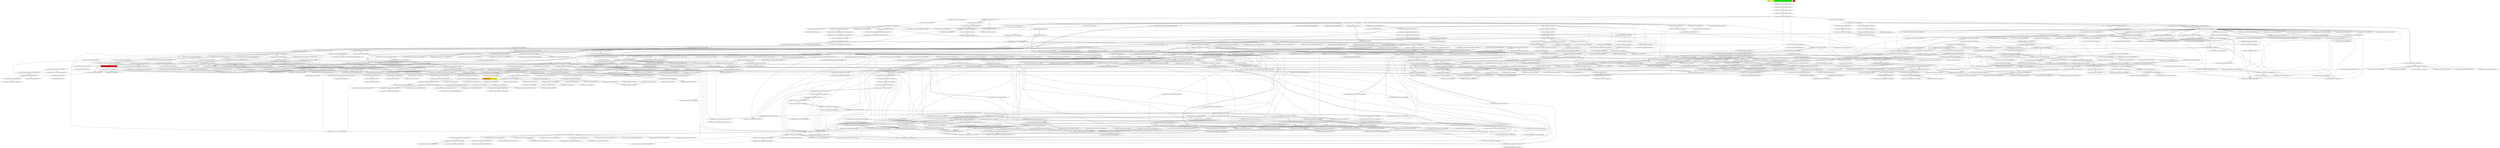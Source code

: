 digraph enhanced {
	"ochiai" [style=striped shape=box fillcolor="yellow"];
	"d4" [style=striped shape=box fillcolor="yellow"];
	"com.google.javascript.jscomp.CheckGlobalThisTest#236" [style=striped shape=box fillcolor="green"];
	"com.google.javascript.jscomp.CheckGlobalThis#84" [style=striped shape=box fillcolor="red"];
	"real" [style=striped shape=box fillcolor="red"];
	"com.google.javascript.rhino.JSDocInfo#1053" [style=striped shape=box fillcolor="orange:yellow"];
	"com.google.common.collect.Maps#515" -> "com.google.common.collect.ImmutableEntry#34" [style=bold];
	"com.google.javascript.jscomp.JSSourceFile#78" -> "com.google.javascript.jscomp.SourceFile#94" [style=bold];
	"com.google.javascript.jscomp.parsing.IRFactory#76" -> "com.google.javascript.jscomp.parsing.IRFactory#1197";
	"com.google.javascript.rhino.JSDocInfoBuilder#853" -> "com.google.javascript.rhino.JSDocInfo#993";
	"com.google.javascript.jscomp.mozilla.rhino.ObjToIntMap#362" -> "com.google.javascript.jscomp.mozilla.rhino.ObjToIntMap#326" [style=bold];
	"com.google.javascript.jscomp.CheckGlobalThisTest#31" -> "com.google.javascript.jscomp.CombinedCompilerPass#60";
	"com.google.javascript.rhino.JSDocInfoBuilder#137" -> "com.google.javascript.rhino.JSDocInfo#513" [style=bold];
	"com.google.javascript.jscomp.CombinedCompilerPass#60" -> "com.google.javascript.jscomp.CombinedCompilerPass#64";
	"com.google.javascript.jscomp.PrepareAst$PrepareAnnotations#136" -> "com.google.javascript.jscomp.NodeTraversal$AbstractPostOrderCallback#125";
	"com.google.javascript.rhino.Node#835" -> "com.google.javascript.rhino.Node$PropListItem#351" [style=bold];
	"com.google.javascript.rhino.jstype.JSTypeRegistry#230" -> "com.google.javascript.rhino.jstype.BooleanType#53" [style=bold];
	"com.google.common.collect.ImmutableList#369" -> "com.google.common.collect.ImmutableList#374";
	"com.google.javascript.rhino.jstype.FunctionPrototypeType#55" -> "com.google.javascript.rhino.jstype.PrototypeObjectType#105";
	"com.google.javascript.rhino.jstype.PrototypeObjectType#96" -> "com.google.javascript.rhino.jstype.PrototypeObjectType#105";
	"com.google.javascript.rhino.jstype.InstanceObjectType#59" -> "com.google.javascript.rhino.jstype.PrototypeObjectType#105";
	"com.google.javascript.rhino.jstype.FunctionType#125" -> "com.google.javascript.rhino.jstype.PrototypeObjectType#105";
	"com.google.javascript.rhino.Node#824" -> "com.google.javascript.rhino.Node$PropListItem#355";
	"com.google.javascript.jscomp.parsing.JsDocInfoParser#2160" -> "com.google.javascript.rhino.JSDocInfoBuilder#90" [style=bold];
	"com.google.javascript.rhino.Node$PropListItem#355" -> "com.google.javascript.rhino.Node$PropListItem#359";
	"com.google.javascript.rhino.Node#776" -> "com.google.javascript.rhino.Node$PropListItem#359";
	"com.google.javascript.rhino.Node$PropListItem#351" -> "com.google.javascript.rhino.Node$PropListItem#359";
	"com.google.javascript.jscomp.mozilla.rhino.Parser#2516" -> "com.google.javascript.jscomp.mozilla.rhino.Parser#3294";
	"com.google.javascript.rhino.jstype.JSTypeRegistry#230" -> "com.google.javascript.rhino.jstype.AllType#53" [style=bold];
	"com.google.javascript.jscomp.parsing.IRFactory$TransformDispatcher#278" -> "com.google.javascript.jscomp.mozilla.rhino.Node$NodeIterator#393";
	"com.google.javascript.jscomp.parsing.IRFactory$TransformDispatcher#275" -> "com.google.javascript.jscomp.mozilla.rhino.Node$NodeIterator#393";
	"com.google.javascript.jscomp.parsing.IRFactory$TransformDispatcher#363" -> "com.google.javascript.jscomp.parsing.IRFactory$TransformDispatcher#379" [style=bold];
	"com.google.javascript.jscomp.parsing.IRFactory#272" -> "com.google.javascript.jscomp.parsing.TypeSafeDispatcher#119" [style=bold];
	"com.google.javascript.jscomp.ComposeWarningsGuard#70" -> "com.google.common.collect.Iterables$14$1#867";
	"com.google.javascript.jscomp.ComposeWarningsGuard#70" -> "com.google.common.collect.Iterables$14$1#864";
	"com.google.javascript.jscomp.NodeTraversal#439" -> "com.google.javascript.jscomp.NodeTraversal#471";
	"com.google.javascript.rhino.jstype.JSTypeRegistry#230" -> "com.google.javascript.rhino.jstype.JSTypeRegistry#921";
	"com.google.javascript.rhino.jstype.ErrorFunctionType#51" -> "com.google.javascript.rhino.jstype.JSTypeRegistry#921";
	"com.google.javascript.rhino.jstype.NoObjectType#209" -> "com.google.javascript.rhino.jstype.JSTypeRegistry#921";
	"com.google.common.collect.Iterables$14#861" -> "com.google.common.collect.Iterables$14$1#862" [style=bold];
	"com.google.javascript.jscomp.mozilla.rhino.Node#430" -> "com.google.javascript.jscomp.mozilla.rhino.Node$NodeIterator#388" [style=bold];
	"com.google.javascript.jscomp.parsing.IRFactory$TransformDispatcher#278" -> "com.google.javascript.jscomp.mozilla.rhino.Node$NodeIterator#382";
	"com.google.javascript.jscomp.mozilla.rhino.Node$NodeIterator#382" -> "com.google.javascript.jscomp.mozilla.rhino.Node$NodeIterator#382";
	"com.google.javascript.jscomp.parsing.IRFactory$TransformDispatcher#275" -> "com.google.javascript.jscomp.mozilla.rhino.Node$NodeIterator#382";
	"com.google.javascript.jscomp.NodeUtil#1254" -> "com.google.javascript.rhino.Node#1267";
	"com.google.javascript.jscomp.NodeUtil#2236" -> "com.google.javascript.rhino.Node#1267";
	"com.google.javascript.jscomp.CheckGlobalThis#178" -> "com.google.javascript.rhino.Node#1267";
	"com.google.javascript.rhino.jstype.UnionTypeBuilder#90" -> "com.google.javascript.rhino.jstype.StringType#49";
	"com.google.javascript.rhino.jstype.JSTypeRegistry#848" -> "com.google.javascript.rhino.jstype.AllType#68";
	"com.google.javascript.rhino.jstype.JSTypeRegistry#230" -> "com.google.javascript.rhino.jstype.JSTypeRegistry#931" [style=bold];
	"com.google.javascript.jscomp.parsing.JsDocInfoParser#144" -> "com.google.javascript.rhino.JSDocInfoBuilder#73" [style=bold];
	"com.google.javascript.jscomp.NodeTraversal#196" -> "com.google.javascript.jscomp.NodeTraversal#204" [style=bold];
	"com.google.javascript.jscomp.mozilla.rhino.ast.FunctionNode#237" -> "com.google.javascript.jscomp.mozilla.rhino.Node#513";
	"com.google.javascript.jscomp.mozilla.rhino.Node#227" -> "com.google.javascript.jscomp.mozilla.rhino.Node#513";
	"com.google.javascript.rhino.jstype.JSTypeRegistry#230" -> "com.google.javascript.rhino.jstype.StringType#53" [style=bold];
	"com.google.javascript.jscomp.JSSourceFile#72" -> "com.google.javascript.jscomp.SourceFile#79";
	"com.google.javascript.jscomp.SourceFile$Preloaded#301" -> "com.google.javascript.jscomp.SourceFile#79";
	"com.google.javascript.jscomp.mozilla.rhino.ScriptRuntime#3639" -> "com.google.javascript.jscomp.mozilla.rhino.ScriptRuntime#3691";
	"com.google.common.collect.RegularImmutableMap#38" -> "com.google.common.collect.ImmutableEntry#44";
	"com.google.common.collect.ImmutableMap$Builder#183" -> "com.google.common.collect.ImmutableEntry#44";
	"com.google.javascript.jscomp.SuppressDocWarningsGuard#38" -> "com.google.common.collect.ImmutableEntry#44";
	"com.google.common.collect.RegularImmutableMap#38" -> "com.google.common.collect.ImmutableEntry#40";
	"com.google.common.collect.ImmutableMap$Builder#183" -> "com.google.common.collect.ImmutableEntry#40";
	"com.google.javascript.jscomp.SuppressDocWarningsGuard#38" -> "com.google.common.collect.ImmutableEntry#40";
	"com.google.javascript.rhino.jstype.UnionTypeBuilder#90" -> "com.google.javascript.rhino.jstype.BooleanType#49";
	"com.google.javascript.rhino.JSDocInfoBuilder#90" -> "com.google.javascript.rhino.JSDocInfoBuilder#81" [style=bold];
	"com.google.javascript.jscomp.mozilla.rhino.Context#418" -> "com.google.javascript.jscomp.mozilla.rhino.ContextFactory#501" [style=bold];
	"com.google.javascript.jscomp.parsing.IRFactory$TransformDispatcher#275" -> "com.google.javascript.jscomp.parsing.IRFactory$TransformDispatcher#363" [style=bold];
	"com.google.common.collect.ImmutableMap$Builder#198" -> "com.google.common.collect.ImmutableMap$Builder#203" [style=bold];
	"com.google.javascript.rhino.JSDocInfo#246" -> "com.google.javascript.rhino.JSDocInfo#311";
	"com.google.javascript.jscomp.mozilla.rhino.Parser#2320" -> "com.google.javascript.jscomp.mozilla.rhino.Parser#394";
	"com.google.javascript.jscomp.mozilla.rhino.Parser#1674" -> "com.google.javascript.jscomp.mozilla.rhino.Parser#394";
	"com.google.javascript.jscomp.LineNumberCheck#52" -> "com.google.javascript.jscomp.NodeTraversal#421";
	"com.google.javascript.jscomp.PrepareAst#57" -> "com.google.javascript.jscomp.NodeTraversal#421";
	"com.google.javascript.jscomp.CombinedCompilerPass#153" -> "com.google.javascript.jscomp.NodeTraversal#421";
	"com.google.javascript.jscomp.parsing.ParserRunner#85" -> "com.google.javascript.jscomp.mozilla.rhino.Parser#152";
	"com.google.javascript.jscomp.parsing.JsDocInfoParser#144" -> "com.google.javascript.rhino.JSDocInfoBuilder#137";
	"com.google.common.collect.RegularImmutableMap#29" -> "com.google.common.collect.RegularImmutableMap#29";
	"com.google.common.collect.ImmutableMap$Builder#183" -> "com.google.common.collect.RegularImmutableMap#29";
	"com.google.javascript.jscomp.SuppressDocWarningsGuard#38" -> "com.google.common.collect.RegularImmutableMap#29";
	"com.google.javascript.jscomp.mozilla.rhino.Node#234" -> "com.google.javascript.jscomp.mozilla.rhino.Node#534" [style=bold];
	"com.google.javascript.rhino.jstype.JSTypeRegistry#558" -> "com.google.javascript.rhino.jstype.BooleanType#103";
	"com.google.javascript.jscomp.mozilla.rhino.ast.Comment#91" -> "com.google.javascript.jscomp.mozilla.rhino.ast.AstNode#182";
	"com.google.javascript.jscomp.mozilla.rhino.ast.ObjectLiteral#85" -> "com.google.javascript.jscomp.mozilla.rhino.ast.AstNode#182";
	"com.google.javascript.jscomp.mozilla.rhino.ast.KeywordLiteral#71" -> "com.google.javascript.jscomp.mozilla.rhino.ast.AstNode#182";
	"com.google.javascript.jscomp.mozilla.rhino.ast.ParenthesizedExpression#73" -> "com.google.javascript.jscomp.mozilla.rhino.ast.AstNode#182";
	"com.google.javascript.jscomp.mozilla.rhino.ast.ReturnStatement#69" -> "com.google.javascript.jscomp.mozilla.rhino.ast.AstNode#182";
	"com.google.javascript.jscomp.mozilla.rhino.ast.ExpressionStatement#106" -> "com.google.javascript.jscomp.mozilla.rhino.ast.AstNode#182";
	"com.google.javascript.jscomp.mozilla.rhino.Parser#322" -> "com.google.javascript.jscomp.mozilla.rhino.TokenStream#299" [style=bold];
	"com.google.javascript.jscomp.mozilla.rhino.ast.FunctionNode#136" -> "com.google.javascript.jscomp.mozilla.rhino.ast.ScriptNode#85";
	"com.google.javascript.jscomp.mozilla.rhino.ast.AstRoot#70" -> "com.google.javascript.jscomp.mozilla.rhino.ast.ScriptNode#85";
	"com.google.javascript.rhino.jstype.PrototypeObjectType#388" -> "com.google.javascript.rhino.jstype.FunctionType#840";
	"com.google.javascript.rhino.jstype.FunctionType#287" -> "com.google.javascript.rhino.jstype.FunctionType#823" [style=bold];
	"com.google.javascript.jscomp.parsing.JsDocInfoParser#101" -> "com.google.javascript.rhino.JSDocInfoBuilder#67" [style=bold];
	"com.google.javascript.rhino.JSDocInfoBuilder#113" -> "com.google.javascript.rhino.JSDocInfoBuilder#127";
	"com.google.common.collect.RegularImmutableMap$EntrySet#125" -> "com.google.common.collect.RegularImmutableMap#30";
	"com.google.javascript.jscomp.mozilla.rhino.Parser#2137" -> "com.google.javascript.jscomp.mozilla.rhino.Parser#379";
	"com.google.javascript.jscomp.mozilla.rhino.Parser#2059" -> "com.google.javascript.jscomp.mozilla.rhino.Parser#379";
	"com.google.javascript.jscomp.mozilla.rhino.Parser#2113" -> "com.google.javascript.jscomp.mozilla.rhino.Parser#379";
	"com.google.javascript.jscomp.mozilla.rhino.Parser#2433" -> "com.google.javascript.jscomp.mozilla.rhino.Parser#379";
	"com.google.javascript.jscomp.mozilla.rhino.Parser#621" -> "com.google.javascript.jscomp.mozilla.rhino.Parser#379";
	"com.google.javascript.jscomp.mozilla.rhino.Parser#412" -> "com.google.javascript.jscomp.mozilla.rhino.Parser#379";
	"com.google.javascript.jscomp.mozilla.rhino.Parser#2189" -> "com.google.javascript.jscomp.mozilla.rhino.Parser#379";
	"com.google.javascript.jscomp.mozilla.rhino.Parser#2176" -> "com.google.javascript.jscomp.mozilla.rhino.Parser#379";
	"com.google.javascript.jscomp.mozilla.rhino.Parser#772" -> "com.google.javascript.jscomp.mozilla.rhino.Parser#379";
	"com.google.javascript.jscomp.mozilla.rhino.Parser#2163" -> "com.google.javascript.jscomp.mozilla.rhino.Parser#379";
	"com.google.javascript.jscomp.mozilla.rhino.Parser#692" -> "com.google.javascript.jscomp.mozilla.rhino.Parser#379";
	"com.google.javascript.jscomp.mozilla.rhino.Parser#2150" -> "com.google.javascript.jscomp.mozilla.rhino.Parser#379";
	"com.google.javascript.jscomp.mozilla.rhino.Parser#3081" -> "com.google.javascript.jscomp.mozilla.rhino.Parser#379";
	"com.google.javascript.jscomp.NodeTraversal#439" -> "com.google.javascript.jscomp.NodeTraversal#439";
	"com.google.javascript.jscomp.NodeTraversal#246" -> "com.google.javascript.jscomp.NodeTraversal#439";
	"com.google.javascript.jscomp.NodeTraversal#471" -> "com.google.javascript.jscomp.NodeTraversal#439";
	"com.google.javascript.rhino.jstype.ValueType#54" -> "com.google.javascript.rhino.jstype.JSType#823";
	"com.google.javascript.rhino.jstype.PrototypeObjectType#408" -> "com.google.javascript.rhino.jstype.JSType#823";
	"com.google.common.collect.ImmutableMap#104" -> "com.google.common.collect.RegularImmutableMap#38";
	"com.google.common.collect.ImmutableMap$Builder#203" -> "com.google.common.collect.RegularImmutableMap#38";
	"com.google.common.collect.ImmutableMap#231" -> "com.google.common.collect.RegularImmutableMap#38";
	"com.google.javascript.jscomp.mozilla.rhino.Parser#2799" -> "com.google.javascript.jscomp.mozilla.rhino.Parser#3081";
	"com.google.javascript.jscomp.mozilla.rhino.ast.Name#84" -> "com.google.javascript.jscomp.mozilla.rhino.ast.AstNode#171";
	"com.google.javascript.jscomp.mozilla.rhino.ast.Block#63" -> "com.google.javascript.jscomp.mozilla.rhino.ast.AstNode#171";
	"com.google.javascript.jscomp.mozilla.rhino.ast.FunctionCall#68" -> "com.google.javascript.jscomp.mozilla.rhino.ast.AstNode#171";
	"com.google.javascript.jscomp.CompilerTestCase#365" -> "com.google.javascript.jscomp.JSSourceFile#55";
	"com.google.javascript.jscomp.Tracer#421" -> "com.google.javascript.jscomp.Tracer#967";
	"com.google.javascript.jscomp.Tracer#250" -> "com.google.javascript.jscomp.Tracer#967";
	"com.google.javascript.jscomp.parsing.IRFactory#76" -> "com.google.javascript.jscomp.parsing.IRFactory#1177" [style=bold];
	"com.google.javascript.jscomp.CompilerTestCase#963" -> "com.google.javascript.jscomp.Compiler#182";
	"com.google.javascript.jscomp.mozilla.rhino.ObjToIntMap#362" -> "com.google.javascript.jscomp.mozilla.rhino.ObjToIntMap#304" [style=bold];
	"com.google.javascript.jscomp.Compiler#182" -> "com.google.javascript.jscomp.Compiler#189";
	"com.google.javascript.rhino.JSDocInfoBuilder#618" -> "com.google.javascript.rhino.JSDocInfo#331";
	"com.google.javascript.jscomp.CheckGlobalThis#84" -> "com.google.javascript.rhino.JSDocInfo#331";
	"com.google.javascript.rhino.JSDocInfoBuilder#853" -> "com.google.javascript.rhino.JSDocInfo#331";
	"com.google.javascript.jscomp.parsing.JsDocInfoParser#2168" -> "com.google.javascript.rhino.JSDocInfoBuilder#113" [style=bold];
	"com.google.javascript.rhino.jstype.JSTypeRegistry#1129" -> "com.google.javascript.rhino.jstype.JSTypeRegistry#978" [style=bold];
	"com.google.javascript.jscomp.parsing.IRFactory#1177" -> "com.google.javascript.rhino.Node#756";
	"com.google.javascript.jscomp.parsing.IRFactory#1197" -> "com.google.javascript.rhino.Node#756";
	"com.google.javascript.jscomp.parsing.IRFactory#1185" -> "com.google.javascript.rhino.Node#756";
	"com.google.javascript.jscomp.parsing.IRFactory#1181" -> "com.google.javascript.rhino.Node#756";
	"com.google.javascript.jscomp.mozilla.rhino.Parser#621" -> "com.google.javascript.jscomp.mozilla.rhino.Node#557";
	"com.google.javascript.jscomp.mozilla.rhino.ast.ExpressionStatement#122" -> "com.google.javascript.jscomp.mozilla.rhino.Node#557";
	"com.google.javascript.jscomp.mozilla.rhino.Parser#2461" -> "com.google.javascript.jscomp.mozilla.rhino.Node#557";
	"com.google.javascript.jscomp.mozilla.rhino.Parser#2606" -> "com.google.javascript.jscomp.mozilla.rhino.Node#557";
	"com.google.javascript.jscomp.mozilla.rhino.Parser#2516" -> "com.google.javascript.jscomp.mozilla.rhino.Node#557";
	"com.google.javascript.jscomp.mozilla.rhino.Parser#2876" -> "com.google.javascript.jscomp.mozilla.rhino.Node#557";
	"com.google.javascript.jscomp.mozilla.rhino.Parser#3229" -> "com.google.javascript.jscomp.mozilla.rhino.Node#557";
	"com.google.javascript.jscomp.mozilla.rhino.Parser#3081" -> "com.google.javascript.jscomp.mozilla.rhino.Node#557";
	"com.google.javascript.jscomp.mozilla.rhino.Parser#280" -> "com.google.javascript.jscomp.mozilla.rhino.Node#557";
	"com.google.javascript.jscomp.mozilla.rhino.Parser#1674" -> "com.google.javascript.jscomp.mozilla.rhino.Node#557";
	"com.google.javascript.jscomp.parsing.IRFactory#127" -> "com.google.javascript.jscomp.mozilla.rhino.ast.ScriptNode#93";
	"com.google.javascript.jscomp.RhinoErrorReporter#70" -> "com.google.common.collect.ImmutableMap#104" [style=bold];
	"com.google.javascript.jscomp.parsing.IRFactory#76" -> "com.google.javascript.jscomp.parsing.IRFactory#1185";
	"com.google.javascript.jscomp.mozilla.rhino.ast.AstNode#235" -> "com.google.javascript.jscomp.mozilla.rhino.ast.AstNode#198";
	"com.google.javascript.rhino.jstype.JSTypeRegistry#230" -> "com.google.javascript.rhino.jstype.ErrorFunctionType#51" [style=bold];
	"com.google.javascript.jscomp.parsing.IRFactory#76" -> "com.google.javascript.jscomp.parsing.IRFactory#1181";
	"com.google.javascript.jscomp.JSSourceFile#55" -> "com.google.javascript.jscomp.JSSourceFile#72" [style=bold];
	"com.google.javascript.rhino.Node#792" -> "com.google.javascript.rhino.Node#741";
	"com.google.javascript.jscomp.JsAst#77" -> "com.google.javascript.jscomp.JSSourceFile#78";
	"com.google.javascript.jscomp.mozilla.rhino.ast.FunctionNode#237" -> "com.google.javascript.jscomp.mozilla.rhino.ast.AstNode#191";
	"com.google.javascript.jscomp.mozilla.rhino.ast.AstNode#287" -> "com.google.javascript.jscomp.mozilla.rhino.ast.AstNode#191";
	"com.google.javascript.jscomp.mozilla.rhino.Parser#2516" -> "com.google.javascript.jscomp.mozilla.rhino.ast.AstNode#191";
	"com.google.javascript.jscomp.mozilla.rhino.Parser#2876" -> "com.google.javascript.jscomp.mozilla.rhino.ast.AstNode#191";
	"com.google.javascript.jscomp.mozilla.rhino.Parser#2059" -> "com.google.javascript.jscomp.mozilla.rhino.ast.AstNode#191";
	"com.google.javascript.jscomp.mozilla.rhino.ast.AstNode#207" -> "com.google.javascript.jscomp.mozilla.rhino.ast.AstNode#191";
	"com.google.javascript.jscomp.mozilla.rhino.Parser#1098" -> "com.google.javascript.jscomp.mozilla.rhino.ast.AstNode#191";
	"com.google.javascript.jscomp.mozilla.rhino.ast.InfixExpression#85" -> "com.google.javascript.jscomp.mozilla.rhino.ast.AstNode#191";
	"com.google.javascript.jscomp.mozilla.rhino.Parser#276" -> "com.google.javascript.jscomp.mozilla.rhino.ast.AstNode#191";
	"com.google.javascript.jscomp.mozilla.rhino.ast.ParenthesizedExpression#67" -> "com.google.javascript.jscomp.mozilla.rhino.ast.AstNode#191";
	"com.google.javascript.jscomp.mozilla.rhino.Parser#692" -> "com.google.javascript.jscomp.mozilla.rhino.ast.AstNode#191";
	"com.google.javascript.jscomp.mozilla.rhino.ast.AstNode#263" -> "com.google.javascript.jscomp.mozilla.rhino.ast.AstNode#191";
	"com.google.javascript.jscomp.mozilla.rhino.ast.InfixExpression#92" -> "com.google.javascript.jscomp.mozilla.rhino.ast.AstNode#191";
	"com.google.javascript.jscomp.mozilla.rhino.ast.ExpressionStatement#91" -> "com.google.javascript.jscomp.mozilla.rhino.ast.AstNode#191";
	"com.google.common.collect.ImmutableMap#104" -> "com.google.common.collect.ImmutableMap#137";
	"com.google.common.collect.ImmutableMap#231" -> "com.google.common.collect.ImmutableMap#137";
	"com.google.common.collect.ImmutableMap$Builder#172" -> "com.google.common.collect.ImmutableMap#137";
	"com.google.javascript.jscomp.CheckGlobalThisTest#236" -> "com.google.javascript.jscomp.CompilerTestCase#491";
	"com.google.javascript.jscomp.CompilerOptions#824" -> "com.google.javascript.jscomp.DiagnosticGroupWarningsGuard#31";
	"com.google.javascript.jscomp.SuppressDocWarningsGuard#38" -> "com.google.javascript.jscomp.DiagnosticGroupWarningsGuard#31";
	"com.google.javascript.jscomp.CheckGlobalThis#149" -> "com.google.javascript.jscomp.NodeTraversal#627";
	"com.google.javascript.jscomp.ComposeWarningsGuard#77" -> "com.google.javascript.jscomp.DiagnosticGroupWarningsGuard#38";
	"com.google.javascript.rhino.JSDocInfoBuilder#869" -> "com.google.javascript.rhino.JSDocInfo#907";
	"com.google.javascript.jscomp.mozilla.rhino.TokenStream#1281" -> "com.google.javascript.jscomp.mozilla.rhino.TokenStream#1407";
	"com.google.javascript.jscomp.mozilla.rhino.Parser#2516" -> "com.google.javascript.jscomp.mozilla.rhino.ast.FunctionCall#89";
	"com.google.javascript.rhino.jstype.UnionTypeBuilder#150" -> "com.google.javascript.rhino.jstype.UnionType#81";
	"com.google.javascript.jscomp.parsing.Config#71" -> "com.google.common.collect.ImmutableMap#126";
	"com.google.javascript.jscomp.CompilerTestCase#491" -> "com.google.javascript.jscomp.CompilerTestCase#263";
	"com.google.javascript.jscomp.CompilerTestCase#666" -> "com.google.common.base.Joiner#164";
	"com.google.javascript.jscomp.parsing.JsDocInfoParser#144" -> "com.google.common.collect.RegularImmutableMap#70";
	"com.google.common.collect.ImmutableMap#298" -> "com.google.common.collect.RegularImmutableMap#70";
	"com.google.javascript.jscomp.mozilla.rhino.ContextFactory#440" -> "com.google.javascript.jscomp.mozilla.rhino.Kit#316";
	"com.google.javascript.jscomp.mozilla.rhino.ContextFactory#451" -> "com.google.javascript.jscomp.mozilla.rhino.Kit#316";
	"com.google.javascript.rhino.jstype.JSTypeRegistry#870" -> "com.google.javascript.rhino.jstype.JSTypeRegistry#765";
	"com.google.javascript.rhino.testing.BaseJSTypeTestCase#226" -> "com.google.javascript.rhino.jstype.JSTypeRegistry#765";
	"com.google.javascript.rhino.jstype.JSTypeRegistry#773" -> "com.google.javascript.rhino.jstype.JSTypeRegistry#765";
	"com.google.javascript.rhino.jstype.ErrorFunctionType#51" -> "com.google.javascript.rhino.jstype.JSTypeRegistry#765";
	"com.google.javascript.rhino.jstype.JSTypeRegistry#532" -> "com.google.javascript.rhino.jstype.JSTypeRegistry#765";
	"com.google.javascript.rhino.jstype.JSType#110" -> "com.google.javascript.rhino.jstype.JSTypeRegistry#765";
	"com.google.javascript.rhino.jstype.JSTypeRegistry#769" -> "com.google.javascript.rhino.jstype.JSTypeRegistry#765";
	"com.google.javascript.rhino.jstype.PrototypeObjectType#105" -> "com.google.javascript.rhino.jstype.JSTypeRegistry#769";
	"com.google.javascript.rhino.testing.BaseJSTypeTestCase#226" -> "com.google.javascript.rhino.jstype.JSTypeRegistry#769";
	"com.google.javascript.rhino.jstype.FunctionType#125" -> "com.google.javascript.rhino.jstype.JSTypeRegistry#769";
	"com.google.javascript.jscomp.parsing.IRFactory$TransformDispatcher#275" -> "com.google.javascript.jscomp.mozilla.rhino.ast.FunctionCall#79";
	"com.google.javascript.jscomp.mozilla.rhino.CompilerEnvirons#68" -> "com.google.javascript.jscomp.mozilla.rhino.Context#2188" [style=bold];
	"com.google.javascript.jscomp.CompilerTestCase#263" -> "com.google.javascript.jscomp.CompilerTestCase#275";
	"com.google.javascript.rhino.testing.BaseJSTypeTestCase#226" -> "com.google.javascript.rhino.jstype.JSTypeRegistry#773";
	"com.google.javascript.rhino.jstype.JSTypeRegistry#221" -> "com.google.javascript.rhino.jstype.JSTypeRegistry#532" [style=bold];
	"com.google.javascript.rhino.JSDocInfoBuilder#853" -> "com.google.javascript.rhino.JSDocInfo#931";
	"com.google.javascript.rhino.JSDocInfoBuilder#869" -> "com.google.javascript.rhino.JSDocInfo#923";
	"com.google.javascript.jscomp.mozilla.rhino.ast.InfixExpression#85" -> "com.google.javascript.jscomp.mozilla.rhino.ast.AstNode#163";
	"com.google.javascript.jscomp.mozilla.rhino.ast.Name#61" -> "com.google.javascript.jscomp.mozilla.rhino.ast.AstNode#163";
	"com.google.javascript.jscomp.mozilla.rhino.ast.InfixExpression#53" -> "com.google.javascript.jscomp.mozilla.rhino.ast.AstNode#163";
	"com.google.javascript.jscomp.mozilla.rhino.ast.Jump#61" -> "com.google.javascript.jscomp.mozilla.rhino.ast.AstNode#163";
	"com.google.javascript.jscomp.mozilla.rhino.ast.AstNode#182" -> "com.google.javascript.jscomp.mozilla.rhino.ast.AstNode#163";
	"com.google.javascript.jscomp.mozilla.rhino.ast.AstNode#171" -> "com.google.javascript.jscomp.mozilla.rhino.ast.AstNode#163";
	"com.google.javascript.jscomp.mozilla.rhino.Parser#2516" -> "com.google.javascript.jscomp.mozilla.rhino.ast.FunctionCall#68";
	"com.google.javascript.jscomp.Compiler#218" -> "com.google.javascript.jscomp.CompilerOptions#910" [style=bold];
	"com.google.javascript.jscomp.CompilerTestCase#666" -> "com.google.javascript.jscomp.CompilerTestCase$BlackHoleErrorManager#950" [style=bold];
	"com.google.javascript.jscomp.Compiler#303" -> "com.google.javascript.jscomp.Compiler#379" [style=bold];
	"com.google.javascript.rhino.jstype.ObjectType#431" -> "com.google.javascript.rhino.jstype.FunctionPrototypeType#48";
	"com.google.javascript.rhino.jstype.PrototypeObjectType#453" -> "com.google.javascript.rhino.jstype.FunctionPrototypeType#48";
	"com.google.javascript.rhino.jstype.ObjectType#408" -> "com.google.javascript.rhino.jstype.FunctionPrototypeType#48";
	"com.google.javascript.rhino.jstype.FunctionType#586" -> "com.google.javascript.rhino.jstype.FunctionPrototypeType#48";
	"com.google.javascript.rhino.jstype.ObjectType#364" -> "com.google.javascript.rhino.jstype.FunctionPrototypeType#48";
	"com.google.javascript.jscomp.CompilerTestCase#153" -> "com.google.javascript.jscomp.GoogleCodingConvention#31";
	"com.google.javascript.jscomp.Compiler#189" -> "com.google.javascript.jscomp.GoogleCodingConvention#31";
	"com.google.javascript.jscomp.NodeTraversal#439" -> "com.google.javascript.jscomp.NodeTraversal#614";
	"com.google.javascript.rhino.jstype.JSTypeRegistry#1213" -> "com.google.javascript.rhino.jstype.PrototypeObjectType#96" [style=bold];
	"com.google.javascript.jscomp.CompilerTestCase$BlackHoleErrorManager#950" -> "com.google.javascript.jscomp.CompilerTestCase$BlackHoleErrorManager#951" [style=bold];
	"com.google.javascript.rhino.JSDocInfoBuilder#869" -> "com.google.javascript.rhino.JSDocInfo#915";
	"com.google.javascript.jscomp.CompilerInput#102" -> "com.google.javascript.jscomp.JsAst#49";
	"com.google.javascript.jscomp.CompilerInput#81" -> "com.google.javascript.jscomp.JsAst#42";
	"com.google.javascript.jscomp.NodeTraversal#523" -> "com.google.javascript.jscomp.CombinedCompilerPass#178";
	"com.google.javascript.rhino.jstype.FunctionType#272" -> "com.google.javascript.rhino.jstype.FunctionPrototypeType#55";
	"com.google.javascript.rhino.jstype.JSTypeRegistry#230" -> "com.google.javascript.rhino.jstype.FunctionPrototypeType#55";
	"com.google.javascript.rhino.jstype.FunctionType#429" -> "com.google.javascript.rhino.jstype.FunctionPrototypeType#55";
	"com.google.javascript.rhino.jstype.FunctionPrototypeType#62" -> "com.google.javascript.rhino.jstype.FunctionPrototypeType#55";
	"com.google.javascript.jscomp.LightweightMessageFormatter#49" -> "com.google.javascript.jscomp.AbstractMessageFormatter#32";
	"com.google.javascript.jscomp.ErrorFormat$2#38" -> "com.google.javascript.jscomp.AbstractMessageFormatter#37";
	"com.google.javascript.jscomp.mozilla.rhino.Parser#2516" -> "com.google.javascript.jscomp.mozilla.rhino.Parser#2606";
	"com.google.javascript.jscomp.Compiler#303" -> "com.google.javascript.jscomp.Compiler#365" [style=bold];
	"com.google.javascript.jscomp.mozilla.rhino.Parser#1989" -> "com.google.javascript.jscomp.mozilla.rhino.Parser#1993";
	"com.google.javascript.rhino.jstype.JSTypeRegistry#532" -> "com.google.javascript.rhino.jstype.JSTypeRegistry#558" [style=bold];
	"com.google.javascript.rhino.jstype.ArrowType#187" -> "com.google.javascript.rhino.Node#1919";
	"com.google.javascript.rhino.jstype.JSTypeRegistry#230" -> "com.google.javascript.rhino.jstype.PrototypeObjectType#388";
	"com.google.javascript.jscomp.mozilla.rhino.ast.ObjectLiteral#102" -> "com.google.javascript.jscomp.mozilla.rhino.ast.ObjectLiteral#118";
	"com.google.javascript.jscomp.Compiler#227" -> "com.google.javascript.jscomp.Compiler#1617" [style=bold];
	"com.google.javascript.jscomp.NodeTraversal#627" -> "com.google.javascript.jscomp.JSError#99";
	"com.google.javascript.jscomp.mozilla.rhino.ast.AstNode#163" -> "com.google.javascript.jscomp.mozilla.rhino.Node#132" [style=bold];
	"com.google.javascript.jscomp.NodeTraversal#543" -> "com.google.javascript.jscomp.CombinedCompilerPass#185";
	"com.google.javascript.jscomp.mozilla.rhino.Parser#772" -> "com.google.javascript.jscomp.mozilla.rhino.Parser#1989";
	"com.google.javascript.rhino.jstype.JSTypeRegistry#532" -> "com.google.javascript.rhino.jstype.JSTypeRegistry#562";
	"com.google.javascript.rhino.jstype.JSTypeRegistry#558" -> "com.google.javascript.rhino.jstype.JSTypeRegistry#562";
	"com.google.javascript.jscomp.CheckGlobalThisTest#31" -> "com.google.javascript.jscomp.CheckGlobalThis#73" [style=bold];
	"com.google.javascript.rhino.jstype.FunctionType#260" -> "com.google.javascript.rhino.jstype.FunctionPrototypeType#62";
	"com.google.javascript.rhino.jstype.FunctionPrototypeType#48" -> "com.google.javascript.rhino.jstype.PrototypeObjectType#373";
	"com.google.common.base.Joiner#156" -> "com.google.common.base.Joiner#125" [style=bold];
	"com.google.javascript.jscomp.BasicErrorManager$LeveledJSErrorComparator#122" -> "com.google.javascript.jscomp.JSError#200";
	"com.google.javascript.rhino.testing.BaseJSTypeTestCase#226" -> "com.google.javascript.rhino.testing.BaseJSTypeTestCase#383" [style=bold];
	"com.google.javascript.rhino.JSDocInfo#923" -> "com.google.javascript.rhino.JSDocInfo#935";
	"com.google.javascript.rhino.JSDocInfo#907" -> "com.google.javascript.rhino.JSDocInfo#935";
	"com.google.javascript.rhino.JSDocInfo#915" -> "com.google.javascript.rhino.JSDocInfo#935";
	"com.google.javascript.rhino.JSDocInfo#931" -> "com.google.javascript.rhino.JSDocInfo#935";
	"com.google.javascript.jscomp.ClosureCodingConvention#38" -> "com.google.javascript.jscomp.DefaultCodingConvention#32";
	"com.google.javascript.rhino.jstype.JSTypeRegistry#558" -> "com.google.javascript.rhino.jstype.VoidType#96" [style=bold];
	"com.google.javascript.rhino.jstype.FunctionPrototypeType#48" -> "com.google.javascript.rhino.jstype.PrototypeObjectType#378" [style=bold];
	"com.google.javascript.jscomp.NodeTraversal#439" -> "com.google.javascript.jscomp.CombinedCompilerPass#171";
	"com.google.javascript.jscomp.NodeTraversal#439" -> "com.google.javascript.jscomp.CombinedCompilerPass#158";
	"com.google.javascript.jscomp.PrepareAst$PrepareAnnotations#272" -> "com.google.javascript.jscomp.NodeUtil#2236" [style=bold];
	"com.google.javascript.rhino.jstype.JSTypeRegistry#230" -> "com.google.javascript.rhino.jstype.JSTypeRegistry#572" [style=bold];
	"com.google.javascript.jscomp.parsing.IRFactory#241" -> "com.google.javascript.jscomp.parsing.JsDocTokenStream#46";
	"com.google.javascript.jscomp.mozilla.rhino.Parser#3081" -> "com.google.javascript.jscomp.mozilla.rhino.ast.ObjectLiteral#102";
	"com.google.common.base.Joiner#164" -> "com.google.common.base.Joiner#156";
	"com.google.javascript.jscomp.NodeUtil#2201" -> "com.google.javascript.jscomp.GoogleCodingConvention#62";
	"com.google.javascript.jscomp.Compiler#303" -> "com.google.javascript.jscomp.Compiler#345" [style=bold];
	"com.google.common.collect.Iterables$14#859" -> "com.google.common.collect.Iterables$IterableWithToString#921";
	"com.google.javascript.jscomp.JsAst#49" -> "com.google.javascript.jscomp.JsAst#77" [style=bold];
	"com.google.javascript.rhino.jstype.JSTypeRegistry#558" -> "com.google.javascript.rhino.jstype.StringType#92";
	"com.google.javascript.rhino.jstype.FunctionType#65" -> "com.google.javascript.rhino.jstype.PrototypeObjectType#394" [style=bold];
	"com.google.javascript.rhino.jstype.InstanceObjectType#48" -> "com.google.javascript.rhino.jstype.PrototypeObjectType#151";
	"com.google.javascript.rhino.jstype.FunctionPrototypeType#48" -> "com.google.javascript.rhino.jstype.PrototypeObjectType#151";
	"com.google.javascript.rhino.jstype.ObjectType#243" -> "com.google.javascript.rhino.jstype.JSTypeRegistry#588" [style=bold];
	"com.google.javascript.jscomp.parsing.JsDocInfoParser#2126" -> "com.google.javascript.jscomp.parsing.JsDocTokenStream#62";
	"com.google.javascript.jscomp.Compiler#303" -> "com.google.javascript.jscomp.Compiler#338" [style=bold];
	"com.google.javascript.jscomp.parsing.IRFactory#103" -> "com.google.javascript.rhino.Node#1927";
	"com.google.javascript.jscomp.ClosureCodingConvention#38" -> "com.google.common.collect.ImmutableSet#151" [style=bold];
	"com.google.javascript.rhino.jstype.FunctionParamBuilder#123" -> "com.google.javascript.rhino.Node#1923";
	"com.google.javascript.jscomp.parsing.IRFactory#127" -> "com.google.javascript.jscomp.parsing.IRFactory#103" [style=bold];
	"com.google.javascript.jscomp.CompilerTestCase#666" -> "com.google.javascript.jscomp.CombinedCompilerPass#153";
	"com.google.javascript.jscomp.JsAst#77" -> "com.google.javascript.jscomp.JsAst#87" [style=bold];
	"com.google.javascript.rhino.jstype.NumberType#53" -> "com.google.javascript.rhino.jstype.ValueType#49";
	"com.google.javascript.rhino.jstype.VoidType#54" -> "com.google.javascript.rhino.jstype.ValueType#49";
	"com.google.javascript.rhino.jstype.StringType#53" -> "com.google.javascript.rhino.jstype.ValueType#49";
	"com.google.javascript.rhino.jstype.NullType#54" -> "com.google.javascript.rhino.jstype.ValueType#49";
	"com.google.javascript.rhino.jstype.BooleanType#53" -> "com.google.javascript.rhino.jstype.ValueType#49";
	"com.google.javascript.rhino.jstype.JSTypeRegistry#221" -> "com.google.javascript.rhino.jstype.JSTypeRegistry#230" [style=bold];
	"com.google.javascript.jscomp.mozilla.rhino.Parser#3265" -> "com.google.javascript.jscomp.mozilla.rhino.CompilerEnvirons#281";
	"com.google.javascript.jscomp.RhinoErrorReporter$NewRhinoErrorReporter#147" -> "com.google.javascript.jscomp.RhinoErrorReporter$NewRhinoErrorReporter#151" [style=bold];
	"com.google.javascript.jscomp.mozilla.rhino.ast.FunctionNode#136" -> "com.google.javascript.jscomp.mozilla.rhino.ast.FunctionNode#153" [style=bold];
	"com.google.javascript.jscomp.NodeUtil#2201" -> "com.google.javascript.jscomp.GoogleCodingConvention#81";
	"com.google.javascript.jscomp.PrepareAst$PrepareAnnotations#260" -> "com.google.javascript.jscomp.GoogleCodingConvention#81";
	"com.google.javascript.jscomp.GoogleCodingConvention#62" -> "com.google.javascript.jscomp.GoogleCodingConvention#81";
	"com.google.javascript.jscomp.mozilla.rhino.TokenStream#320" -> "com.google.javascript.jscomp.mozilla.rhino.TokenStream#1250";
	"com.google.javascript.rhino.jstype.ArrowType#69" -> "com.google.javascript.rhino.jstype.JSType#110";
	"com.google.javascript.jscomp.Compiler#227" -> "com.google.javascript.jscomp.Compiler#208";
	"com.google.javascript.jscomp.CompilerTestCase$BlackHoleErrorManager#951" -> "com.google.javascript.jscomp.Compiler#208";
	"com.google.javascript.jscomp.parsing.JsDocInfoParser#144" -> "com.google.javascript.jscomp.parsing.JsDocTokenStream#230";
	"com.google.javascript.jscomp.JsAst#87" -> "com.google.javascript.jscomp.Compiler#1538";
	"com.google.javascript.jscomp.parsing.JsDocInfoParser#144" -> "com.google.javascript.jscomp.parsing.JsDocTokenStream#233";
	"com.google.javascript.jscomp.CompilerTestCase#140" -> "com.google.javascript.jscomp.CompilerOptions#610";
	"com.google.javascript.jscomp.parsing.JsDocTokenStream#62" -> "com.google.javascript.jscomp.parsing.JsDocTokenStream#238";
	"com.google.javascript.jscomp.mozilla.rhino.Parser#948" -> "com.google.javascript.jscomp.mozilla.rhino.Parser#988" [style=bold];
	"com.google.javascript.jscomp.mozilla.rhino.Parser#498" -> "com.google.javascript.jscomp.mozilla.rhino.CompilerEnvirons#277";
	"com.google.javascript.jscomp.mozilla.rhino.Parser#772" -> "com.google.javascript.jscomp.mozilla.rhino.CompilerEnvirons#277";
	"com.google.common.collect.ImmutableSet#286" -> "com.google.common.collect.Hashing#42";
	"com.google.common.collect.RegularImmutableMap#70" -> "com.google.common.collect.Hashing#42";
	"com.google.common.collect.RegularImmutableMap#38" -> "com.google.common.collect.Hashing#42";
	"com.google.javascript.rhino.jstype.JSTypeRegistry#1172" -> "com.google.javascript.rhino.jstype.FunctionBuilder#90";
	"com.google.javascript.jscomp.JSSourceFile#55" -> "com.google.javascript.jscomp.SourceFile#257" [style=bold];
	"com.google.javascript.jscomp.mozilla.rhino.Parser#2799" -> "com.google.javascript.jscomp.mozilla.rhino.Parser#2876";
	"com.google.javascript.rhino.jstype.ValueType#49" -> "com.google.javascript.rhino.jstype.JSType#102";
	"com.google.javascript.rhino.jstype.AllType#53" -> "com.google.javascript.rhino.jstype.JSType#102";
	"com.google.javascript.rhino.jstype.ArrowType#69" -> "com.google.javascript.rhino.jstype.JSType#102";
	"com.google.javascript.rhino.jstype.ObjectType#85" -> "com.google.javascript.rhino.jstype.JSType#102";
	"com.google.javascript.rhino.jstype.UnionType#81" -> "com.google.javascript.rhino.jstype.JSType#102";
	"com.google.javascript.jscomp.parsing.JsDocTokenStream#62" -> "com.google.javascript.jscomp.parsing.JsDocTokenStream#243";
	"com.google.common.collect.ImmutableSet$ArrayImmutableSet#322" -> "com.google.common.collect.Iterators#928" [style=bold];
	"com.google.javascript.jscomp.CompilerTestCase#365" -> "com.google.javascript.jscomp.CompilerTestCase#666";
	"com.google.javascript.rhino.jstype.StringType#49" -> "com.google.javascript.rhino.jstype.ValueType#54";
	"com.google.javascript.rhino.jstype.BooleanType#49" -> "com.google.javascript.rhino.jstype.ValueType#54";
	"com.google.javascript.rhino.jstype.NullType#50" -> "com.google.javascript.rhino.jstype.ValueType#54";
	"com.google.javascript.rhino.jstype.NumberType#49" -> "com.google.javascript.rhino.jstype.ValueType#54";
	"com.google.javascript.jscomp.mozilla.rhino.ast.AstNode#287" -> "com.google.javascript.jscomp.mozilla.rhino.Node#282";
	"com.google.javascript.jscomp.mozilla.rhino.Parser#537" -> "com.google.javascript.jscomp.mozilla.rhino.Node#282";
	"com.google.javascript.rhino.jstype.JSTypeRegistry#1172" -> "com.google.javascript.rhino.jstype.FunctionBuilder#96";
	"com.google.javascript.rhino.testing.BaseJSTypeTestCase#383" -> "com.google.javascript.rhino.jstype.FunctionBuilder#96";
	"com.google.javascript.jscomp.parsing.IRFactory#193" -> "com.google.javascript.jscomp.parsing.IRFactory#241";
	"com.google.javascript.jscomp.mozilla.rhino.Context#418" -> "com.google.javascript.jscomp.mozilla.rhino.jdk13.VMBridge_jdk13#66";
	"com.google.javascript.jscomp.mozilla.rhino.Context#379" -> "com.google.javascript.jscomp.mozilla.rhino.jdk13.VMBridge_jdk13#66";
	"com.google.javascript.jscomp.mozilla.rhino.Context#456" -> "com.google.javascript.jscomp.mozilla.rhino.jdk13.VMBridge_jdk13#66";
	"com.google.common.collect.ImmutableSet$ArrayImmutableSet#322" -> "com.google.common.collect.ImmutableSet$ArrayImmutableSet#322";
	"com.google.common.collect.ImmutableMap$Builder#183" -> "com.google.common.collect.ImmutableSet$ArrayImmutableSet#322";
	"com.google.javascript.jscomp.parsing.Config#71" -> "com.google.common.collect.ImmutableSet$ArrayImmutableSet#322";
	"com.google.javascript.jscomp.SuppressDocWarningsGuard#38" -> "com.google.common.collect.ImmutableSet$ArrayImmutableSet#322";
	"com.google.javascript.rhino.jstype.JSType#138" -> "com.google.javascript.rhino.jstype.JSType#130";
	"com.google.javascript.rhino.jstype.UnionTypeBuilder#90" -> "com.google.javascript.rhino.jstype.JSType#130";
	"com.google.javascript.rhino.jstype.JSTypeRegistry#1092" -> "com.google.javascript.rhino.jstype.FunctionParamBuilder#54";
	"com.google.javascript.rhino.jstype.JSTypeRegistry#1108" -> "com.google.javascript.rhino.jstype.FunctionParamBuilder#54";
	"com.google.javascript.jscomp.mozilla.rhino.Parser#772" -> "com.google.javascript.jscomp.mozilla.rhino.ast.FunctionNode#136" [style=bold];
	"com.google.javascript.jscomp.Compiler#1029" -> "com.google.javascript.jscomp.CompilerInput#102";
	"com.google.javascript.jscomp.parsing.IRFactory$TransformDispatcher#275" -> "com.google.javascript.jscomp.mozilla.rhino.ast.ObjectLiteral#141";
	"com.google.javascript.jscomp.mozilla.rhino.Parser#772" -> "com.google.javascript.jscomp.mozilla.rhino.ast.ScriptNode#192";
	"com.google.javascript.jscomp.mozilla.rhino.Parser#537" -> "com.google.javascript.jscomp.mozilla.rhino.ast.ScriptNode#192";
	"com.google.javascript.rhino.jstype.FunctionParamBuilder#95" -> "com.google.javascript.rhino.jstype.JSType#138";
	"com.google.javascript.jscomp.mozilla.rhino.Parser#772" -> "com.google.javascript.jscomp.mozilla.rhino.ast.FunctionNode#370" [style=bold];
	"com.google.common.collect.RegularImmutableSet#39" -> "com.google.common.collect.ImmutableSet$ArrayImmutableSet#326";
	"com.google.common.collect.RegularImmutableMap$EntrySet#125" -> "com.google.common.collect.ImmutableSet$ArrayImmutableSet#326";
	"com.google.javascript.jscomp.mozilla.rhino.TokenStream#1293" -> "com.google.javascript.jscomp.mozilla.rhino.TokenStream#1273";
	"com.google.javascript.jscomp.mozilla.rhino.TokenStream#320" -> "com.google.javascript.jscomp.mozilla.rhino.TokenStream#1273";
	"com.google.javascript.jscomp.NodeTraversal#439" -> "com.google.javascript.jscomp.PrepareAst$PrepareAnnotations#141";
	"com.google.javascript.rhino.jstype.JSType#138" -> "com.google.javascript.rhino.jstype.JSType#134" [style=bold];
	"com.google.javascript.jscomp.mozilla.rhino.Parser#680" -> "com.google.javascript.jscomp.mozilla.rhino.ast.ExpressionStatement#114";
	"com.google.javascript.jscomp.parsing.IRFactory$TransformDispatcher#275" -> "com.google.javascript.jscomp.mozilla.rhino.ast.ExpressionStatement#114";
	"com.google.javascript.jscomp.Compiler#303" -> "com.google.javascript.jscomp.Compiler#429" [style=bold];
	"com.google.javascript.rhino.jstype.FunctionParamBuilder#95" -> "com.google.javascript.rhino.Node#1977";
	"com.google.javascript.jscomp.mozilla.rhino.Context#413" -> "com.google.javascript.jscomp.mozilla.rhino.ContextFactory#179" [style=bold];
	"com.google.common.collect.LinkedHashMultimap#121" -> "com.google.common.collect.AbstractSetMultimap#44";
	"com.google.javascript.jscomp.PrepareAst#57" -> "com.google.javascript.jscomp.PrepareAst$PrepareAnnotations#136" [style=bold];
	"com.google.javascript.jscomp.parsing.IRFactory$TransformDispatcher#275" -> "com.google.javascript.jscomp.mozilla.rhino.ast.FunctionNode#145";
	"com.google.javascript.jscomp.mozilla.rhino.Parser#772" -> "com.google.javascript.jscomp.mozilla.rhino.ast.ScriptNode#182";
	"com.google.javascript.jscomp.mozilla.rhino.Parser#537" -> "com.google.javascript.jscomp.mozilla.rhino.ast.ScriptNode#182";
	"com.google.javascript.jscomp.mozilla.rhino.Parser#2799" -> "com.google.javascript.jscomp.mozilla.rhino.Parser#2899";
	"com.google.common.collect.RegularImmutableMap#29" -> "com.google.common.collect.RegularImmutableMap$EntrySet#125";
	"com.google.javascript.jscomp.parsing.Config#58" -> "com.google.javascript.jscomp.parsing.Config#71" [style=bold];
	"com.google.javascript.jscomp.mozilla.rhino.TokenStream#320" -> "com.google.javascript.jscomp.mozilla.rhino.TokenStream#1256";
	"com.google.javascript.jscomp.mozilla.rhino.Parser#772" -> "com.google.javascript.jscomp.mozilla.rhino.ast.Name#167";
	"com.google.javascript.jscomp.parsing.IRFactory#148" -> "com.google.javascript.rhino.Node#1968";
	"com.google.javascript.jscomp.parsing.IRFactory#205" -> "com.google.javascript.rhino.Node#1968";
	"com.google.javascript.jscomp.CompilerOptions#610" -> "com.google.common.collect.ImmutableList#67";
	"com.google.javascript.rhino.jstype.FunctionType#125" -> "com.google.common.collect.ImmutableList#67";
	"com.google.javascript.jscomp.mozilla.rhino.Parser#3229" -> "com.google.javascript.jscomp.mozilla.rhino.TokenStream#301";
	"com.google.javascript.jscomp.mozilla.rhino.Parser#2899" -> "com.google.javascript.jscomp.mozilla.rhino.TokenStream#301";
	"com.google.javascript.jscomp.mozilla.rhino.Parser#3081" -> "com.google.javascript.jscomp.mozilla.rhino.TokenStream#301";
	"com.google.javascript.jscomp.parsing.JsDocInfoParser#144" -> "com.google.javascript.jscomp.parsing.JsDocTokenStream#227";
	"com.google.javascript.jscomp.parsing.IRFactory#205" -> "com.google.javascript.jscomp.parsing.IRFactory#262";
	"com.google.javascript.jscomp.parsing.IRFactory#76" -> "com.google.javascript.jscomp.parsing.IRFactory#262";
	"com.google.javascript.jscomp.parsing.IRFactory#241" -> "com.google.javascript.jscomp.parsing.IRFactory#262";
	"com.google.javascript.jscomp.RhinoErrorReporter#98" -> "com.google.javascript.jscomp.RhinoErrorReporter$NewRhinoErrorReporter#147" [style=bold];
	"com.google.javascript.jscomp.mozilla.rhino.ast.ExpressionStatement#91" -> "com.google.javascript.jscomp.mozilla.rhino.ast.ExpressionStatement#106" [style=bold];
	"com.google.javascript.jscomp.PrepareAst$PrepareAnnotations#205" -> "com.google.javascript.rhino.Node#1961";
	"com.google.javascript.jscomp.parsing.IRFactory#148" -> "com.google.javascript.rhino.Node#1961";
	"com.google.javascript.jscomp.NodeUtil#2236" -> "com.google.javascript.rhino.Node#1961";
	"com.google.javascript.jscomp.CheckGlobalThis#178" -> "com.google.javascript.rhino.Node#1961";
	"com.google.javascript.jscomp.Compiler#1029" -> "com.google.javascript.rhino.Node#1961";
	"com.google.javascript.jscomp.PrepareAst$PrepareAnnotations#231" -> "com.google.javascript.rhino.Node#1961";
	"com.google.javascript.jscomp.mozilla.rhino.TokenStream#1542" -> "com.google.javascript.jscomp.mozilla.rhino.CompilerEnvirons#240";
	"com.google.javascript.jscomp.mozilla.rhino.Parser#322" -> "com.google.javascript.jscomp.mozilla.rhino.CompilerEnvirons#240";
	"com.google.javascript.jscomp.mozilla.rhino.TokenStream#320" -> "com.google.javascript.jscomp.mozilla.rhino.TokenStream#1293";
	"com.google.javascript.jscomp.PrepareAst$PrepareAnnotations#141" -> "com.google.javascript.jscomp.PrepareAst$PrepareAnnotations#163";
	"com.google.javascript.jscomp.PrepareAst#41" -> "com.google.javascript.jscomp.PrepareAst#44" [style=bold];
	"com.google.javascript.jscomp.Compiler#303" -> "com.google.javascript.jscomp.Compiler#402" [style=bold];
	"com.google.javascript.jscomp.Compiler#1538" -> "com.google.javascript.jscomp.PrepareAst#41" [style=bold];
	"com.google.javascript.jscomp.mozilla.rhino.Parser#2189" -> "com.google.javascript.jscomp.mozilla.rhino.Parser#2202" [style=bold];
	"com.google.javascript.jscomp.mozilla.rhino.Parser#621" -> "com.google.javascript.jscomp.mozilla.rhino.Parser#948";
	"com.google.javascript.jscomp.mozilla.rhino.Parser#537" -> "com.google.javascript.jscomp.mozilla.rhino.Parser#948";
	"com.google.javascript.rhino.jstype.JSTypeRegistry#1092" -> "com.google.javascript.rhino.jstype.FunctionParamBuilder#80";
	"com.google.javascript.rhino.jstype.FunctionType#272" -> "com.google.javascript.rhino.jstype.FunctionType#287";
	"com.google.javascript.rhino.jstype.FunctionType#429" -> "com.google.javascript.rhino.jstype.FunctionType#287";
	"com.google.javascript.rhino.jstype.FunctionType#260" -> "com.google.javascript.rhino.jstype.FunctionType#287";
	"com.google.javascript.rhino.jstype.FunctionParamBuilder#80" -> "com.google.javascript.rhino.Node#1995" [style=bold];
	"com.google.javascript.jscomp.parsing.IRFactory#205" -> "com.google.javascript.jscomp.parsing.IRFactory#272" [style=bold];
	"com.google.javascript.rhino.jstype.JSTypeRegistry#1172" -> "com.google.javascript.rhino.jstype.FunctionBuilder#64";
	"com.google.javascript.rhino.testing.BaseJSTypeTestCase#383" -> "com.google.javascript.rhino.jstype.FunctionBuilder#64";
	"com.google.javascript.jscomp.parsing.ParserRunner#85" -> "com.google.javascript.jscomp.mozilla.rhino.CompilerEnvirons#252";
	"com.google.javascript.jscomp.Compiler#189" -> "com.google.javascript.jscomp.Compiler#1562";
	"com.google.javascript.jscomp.CompilerTestCase#666" -> "com.google.javascript.jscomp.Compiler#1562";
	"com.google.javascript.rhino.jstype.JSTypeRegistry#1108" -> "com.google.javascript.rhino.jstype.FunctionParamBuilder#63";
	"com.google.javascript.jscomp.NodeUtil#2236" -> "com.google.javascript.jscomp.NodeUtil#1435";
	"com.google.javascript.jscomp.NodeTraversal#471" -> "com.google.javascript.jscomp.NodeUtil#1435";
	"com.google.javascript.jscomp.mozilla.rhino.TokenStream#320" -> "com.google.javascript.jscomp.mozilla.rhino.TokenStream#1281";
	"com.google.javascript.jscomp.Compiler#1538" -> "com.google.javascript.jscomp.PrepareAst#57" [style=bold];
	"com.google.javascript.jscomp.mozilla.rhino.Parser#2516" -> "com.google.javascript.jscomp.mozilla.rhino.Parser#2433";
	"com.google.javascript.rhino.jstype.JSTypeRegistry#230" -> "com.google.javascript.rhino.jstype.FunctionType#272" [style=bold];
	"com.google.javascript.jscomp.mozilla.rhino.ast.ExpressionStatement#106" -> "com.google.javascript.jscomp.mozilla.rhino.ast.ExpressionStatement#122" [style=bold];
	"com.google.javascript.jscomp.Compiler#227" -> "com.google.javascript.jscomp.CompilerOptions#828" [style=bold];
	"com.google.javascript.jscomp.Compiler#429" -> "com.google.javascript.jscomp.CompilerInput#90";
	"com.google.javascript.jscomp.Compiler#402" -> "com.google.javascript.jscomp.CompilerInput#90";
	"com.google.javascript.jscomp.CompilerTestCase#140" -> "com.google.javascript.jscomp.CompilerOptions#824";
	"com.google.javascript.jscomp.parsing.JsDocTokenStream#338" -> "com.google.javascript.jscomp.parsing.JsDocTokenStream#448" [style=bold];
	"com.google.javascript.jscomp.mozilla.rhino.Parser#280" -> "com.google.javascript.jscomp.mozilla.rhino.CompilerEnvirons#248";
	"com.google.javascript.jscomp.parsing.ParserRunner#85" -> "com.google.javascript.jscomp.mozilla.rhino.CompilerEnvirons#244";
	"com.google.javascript.rhino.jstype.JSTypeRegistry#1108" -> "com.google.javascript.rhino.jstype.FunctionParamBuilder#95";
	"com.google.javascript.rhino.jstype.JSTypeRegistry#230" -> "com.google.javascript.rhino.jstype.JSTypeRegistry#1108";
	"com.google.javascript.rhino.jstype.JSTypeRegistry#1084" -> "com.google.javascript.rhino.jstype.JSTypeRegistry#1108";
	"com.google.javascript.jscomp.PrepareAst$PrepareAnnotations#141" -> "com.google.javascript.jscomp.PrepareAst$PrepareAnnotations#184";
	"com.google.javascript.jscomp.parsing.IRFactory$TransformDispatcher#275" -> "com.google.javascript.jscomp.mozilla.rhino.ast.FunctionNode#172";
	"com.google.javascript.jscomp.SourceFile$Preloaded#297" -> "com.google.javascript.jscomp.SourceFile$Preloaded#301" [style=bold];
	"com.google.javascript.jscomp.CompilerTestCase#666" -> "com.google.javascript.jscomp.Compiler#861";
	"com.google.javascript.jscomp.CompilerTestCase#666" -> "com.google.javascript.jscomp.Compiler#868";
	"com.google.javascript.jscomp.mozilla.rhino.Parser#2320" -> "com.google.javascript.jscomp.mozilla.rhino.Parser#2461" [style=bold];
	"com.google.javascript.rhino.jstype.JSTypeRegistry#230" -> "com.google.javascript.rhino.jstype.NoType#65" [style=bold];
	"com.google.javascript.jscomp.CompilerOptions#824" -> "com.google.javascript.jscomp.CompilerOptions#835" [style=bold];
	"com.google.javascript.jscomp.CompilerInput#78" -> "com.google.javascript.jscomp.CompilerInput#81";
	"com.google.javascript.jscomp.Compiler#345" -> "com.google.javascript.jscomp.CompilerInput#81";
	"com.google.javascript.rhino.jstype.InstanceObjectType#76" -> "com.google.javascript.rhino.jstype.FunctionType#260";
	"com.google.javascript.rhino.jstype.JSTypeRegistry#230" -> "com.google.javascript.rhino.jstype.FunctionType#260";
	"com.google.javascript.rhino.testing.BaseJSTypeTestCase#226" -> "com.google.javascript.rhino.jstype.FunctionType#260";
	"com.google.javascript.rhino.jstype.FunctionType#586" -> "com.google.javascript.rhino.jstype.FunctionType#260";
	"com.google.javascript.jscomp.mozilla.rhino.Parser#280" -> "com.google.javascript.jscomp.mozilla.rhino.ast.Comment#91" [style=bold];
	"com.google.javascript.jscomp.Compiler#227" -> "com.google.javascript.jscomp.LoggerErrorManager#37";
	"com.google.common.collect.RegularImmutableList#47" -> "com.google.common.collect.RegularImmutableList#40" [style=bold];
	"com.google.javascript.jscomp.mozilla.rhino.Context#418" -> "com.google.javascript.jscomp.mozilla.rhino.jdk13.VMBridge_jdk13#77";
	"com.google.javascript.jscomp.mozilla.rhino.Context#379" -> "com.google.javascript.jscomp.mozilla.rhino.jdk13.VMBridge_jdk13#77";
	"com.google.javascript.jscomp.mozilla.rhino.Context#456" -> "com.google.javascript.jscomp.mozilla.rhino.jdk13.VMBridge_jdk13#77";
	"com.google.common.collect.ImmutableList#297" -> "com.google.common.collect.RegularImmutableList#47";
	"com.google.javascript.jscomp.mozilla.rhino.ast.FunctionNode#237" -> "com.google.javascript.jscomp.mozilla.rhino.ast.ScriptNode#141";
	"com.google.javascript.jscomp.mozilla.rhino.Parser#772" -> "com.google.javascript.jscomp.mozilla.rhino.ast.ScriptNode#141";
	"com.google.javascript.jscomp.PrepareAst$PrepareAnnotations#163" -> "com.google.javascript.jscomp.PrepareAst$PrepareAnnotations#175";
	"com.google.javascript.jscomp.JSModule#93" -> "com.google.javascript.jscomp.CompilerInput#78";
	"com.google.javascript.jscomp.Compiler$3#736" -> "com.google.javascript.jscomp.PassFactory#42";
	"com.google.javascript.rhino.jstype.JSTypeRegistry#230" -> "com.google.javascript.rhino.jstype.FunctionType#251";
	"com.google.javascript.rhino.jstype.ErrorFunctionType#51" -> "com.google.javascript.rhino.jstype.FunctionType#251";
	"com.google.javascript.rhino.jstype.NoObjectType#209" -> "com.google.javascript.rhino.jstype.FunctionType#251";
	"com.google.javascript.jscomp.mozilla.rhino.ContextFactory#258" -> "com.google.javascript.jscomp.mozilla.rhino.Context#639";
	"com.google.javascript.jscomp.mozilla.rhino.CompilerEnvirons#68" -> "com.google.javascript.jscomp.mozilla.rhino.Context#639";
	"com.google.javascript.rhino.jstype.JSType#138" -> "com.google.javascript.rhino.jstype.NoType#75";
	"com.google.javascript.jscomp.mozilla.rhino.Context#418" -> "com.google.javascript.jscomp.mozilla.rhino.jdk13.VMBridge_jdk13#84";
	"com.google.javascript.jscomp.mozilla.rhino.Context#456" -> "com.google.javascript.jscomp.mozilla.rhino.jdk13.VMBridge_jdk13#84";
	"com.google.javascript.jscomp.parsing.JsDocInfoParser#144" -> "com.google.javascript.jscomp.parsing.JsDocInfoParser#2070";
	"com.google.javascript.jscomp.parsing.JsDocInfoParser#144" -> "com.google.javascript.rhino.JSDocInfoBuilder#618";
	"com.google.javascript.jscomp.CombinedCompilerPass#64" -> "com.google.javascript.jscomp.CombinedCompilerPass$CallbackWrapper#91" [style=bold];
	"com.google.javascript.rhino.JSDocInfoBuilder#67" -> "com.google.javascript.rhino.JSDocInfo#234";
	"com.google.javascript.rhino.JSDocInfoBuilder#113" -> "com.google.javascript.rhino.JSDocInfo#234";
	"com.google.javascript.jscomp.CompilerTestCase#666" -> "com.google.javascript.jscomp.BasicErrorManager#77";
	"com.google.javascript.rhino.jstype.JSTypeRegistry#230" -> "com.google.javascript.rhino.jstype.JSTypeRegistry#1129" [style=bold];
	"com.google.javascript.rhino.JSDocInfoBuilder#839" -> "com.google.javascript.rhino.JSDocInfoBuilder#853";
	"com.google.javascript.jscomp.ComposeWarningsGuard#70" -> "com.google.javascript.jscomp.ComposeWarningsGuard#57" [style=bold];
	"com.google.javascript.rhino.JSDocInfoBuilder#853" -> "com.google.javascript.rhino.JSDocInfo#1086";
	"com.google.javascript.jscomp.Compiler#1667" -> "com.google.javascript.jscomp.BasicErrorManager#73";
	"com.google.javascript.rhino.JSDocInfo#396" -> "com.google.javascript.rhino.JSDocInfo#478";
	"com.google.javascript.rhino.JSDocInfo#1215" -> "com.google.javascript.rhino.JSDocInfo#478";
	"com.google.javascript.rhino.JSDocInfo#331" -> "com.google.javascript.rhino.JSDocInfo#478";
	"com.google.javascript.rhino.JSDocInfo#452" -> "com.google.javascript.rhino.JSDocInfo#478";
	"com.google.javascript.rhino.JSDocInfo#436" -> "com.google.javascript.rhino.JSDocInfo#478";
	"com.google.javascript.jscomp.mozilla.rhino.Context#685" -> "com.google.javascript.jscomp.mozilla.rhino.Context#667" [style=bold];
	"com.google.javascript.jscomp.CompilerOptions#835" -> "com.google.javascript.jscomp.ComposeWarningsGuard#53" [style=bold];
	"com.google.javascript.jscomp.mozilla.rhino.Parser#2899" -> "com.google.javascript.jscomp.mozilla.rhino.Parser#3332";
	"com.google.javascript.jscomp.mozilla.rhino.Parser#3081" -> "com.google.javascript.jscomp.mozilla.rhino.Parser#3332";
	"com.google.javascript.jscomp.parsing.IRFactory$TransformDispatcher#275" -> "com.google.javascript.jscomp.mozilla.rhino.ast.FunctionCall#100";
	"com.google.javascript.jscomp.SyntacticScopeCreator$DefaultRedeclarationHandler#188" -> "com.google.javascript.jscomp.SyntacticScopeCreator$DefaultRedeclarationHandler#188";
	"com.google.javascript.jscomp.SyntacticScopeCreator#56" -> "com.google.javascript.jscomp.SyntacticScopeCreator$DefaultRedeclarationHandler#188";
	"com.google.javascript.jscomp.mozilla.rhino.Parser#1812" -> "com.google.javascript.jscomp.mozilla.rhino.ast.ExpressionStatement#78";
	"com.google.javascript.jscomp.mozilla.rhino.Parser#2516" -> "com.google.javascript.jscomp.mozilla.rhino.ast.FunctionCall#109";
	"com.google.javascript.jscomp.GoogleCodingConvention#31" -> "com.google.javascript.jscomp.ClosureCodingConvention#38" [style=bold];
	"com.google.javascript.rhino.jstype.JSTypeRegistry#886" -> "com.google.javascript.rhino.jstype.UnionTypeBuilder#79";
	"com.google.javascript.jscomp.ComposeWarningsGuard$1#40" -> "com.google.javascript.jscomp.ComposeWarningsGuard$1#43" [style=bold];
	"com.google.javascript.jscomp.ComposeWarningsGuard#57" -> "com.google.javascript.jscomp.ComposeWarningsGuard$1#40";
	"com.google.javascript.jscomp.mozilla.rhino.Parser#3081" -> "com.google.javascript.jscomp.mozilla.rhino.ast.ObjectLiteral#85";
	"com.google.javascript.jscomp.Compiler#227" -> "com.google.javascript.jscomp.ComposeWarningsGuard#47";
	"com.google.javascript.jscomp.ComposeWarningsGuard#53" -> "com.google.javascript.jscomp.ComposeWarningsGuard#47";
	"com.google.javascript.jscomp.parsing.ParserRunner#85" -> "com.google.javascript.jscomp.mozilla.rhino.Context#654";
	"com.google.javascript.jscomp.mozilla.rhino.Context#355" -> "com.google.javascript.jscomp.mozilla.rhino.Context#654";
	"com.google.javascript.jscomp.NodeTraversal#421" -> "com.google.javascript.jscomp.NodeTraversal#196";
	"com.google.javascript.jscomp.mozilla.rhino.Context#393" -> "com.google.javascript.jscomp.mozilla.rhino.Context#413" [style=bold];
	"com.google.javascript.jscomp.parsing.IRFactory$TransformDispatcher#275" -> "com.google.javascript.jscomp.parsing.TypeSafeDispatcher#73" [style=bold];
	"com.google.javascript.jscomp.mozilla.rhino.Parser#2202" -> "com.google.javascript.jscomp.mozilla.rhino.Parser#2232" [style=bold];
	"com.google.javascript.jscomp.mozilla.rhino.Context#413" -> "com.google.javascript.jscomp.mozilla.rhino.Context#418" [style=bold];
	"com.google.javascript.jscomp.mozilla.rhino.ast.ExpressionStatement#78" -> "com.google.javascript.jscomp.mozilla.rhino.ast.ExpressionStatement#61";
	"com.google.javascript.jscomp.Compiler#1538" -> "com.google.javascript.jscomp.Compiler#833";
	"com.google.javascript.jscomp.Compiler#1029" -> "com.google.javascript.jscomp.Compiler#833";
	"com.google.javascript.jscomp.parsing.JsDocInfoParser#2070" -> "com.google.javascript.jscomp.parsing.JsDocInfoParser#2079";
	"com.google.javascript.jscomp.parsing.JsDocInfoParser#144" -> "com.google.javascript.rhino.JSDocInfoBuilder#839";
	"com.google.javascript.jscomp.ComposeWarningsGuard#47" -> "com.google.javascript.jscomp.ComposeWarningsGuard#70";
	"com.google.javascript.jscomp.ComposeWarningsGuard#57" -> "com.google.javascript.jscomp.ComposeWarningsGuard#70";
	"com.google.javascript.jscomp.Compiler#1679" -> "com.google.javascript.jscomp.Compiler#1591";
	"com.google.javascript.jscomp.Compiler#1596" -> "com.google.javascript.jscomp.Compiler#1591";
	"com.google.javascript.jscomp.mozilla.rhino.Parser#2799" -> "com.google.javascript.jscomp.mozilla.rhino.Parser#370" [style=bold];
	"com.google.javascript.jscomp.mozilla.rhino.Context#654" -> "com.google.javascript.jscomp.mozilla.rhino.Context#685" [style=bold];
	"com.google.javascript.rhino.JSDocInfo#513" -> "com.google.javascript.rhino.JSDocInfo#497";
	"com.google.javascript.jscomp.JsAst#87" -> "com.google.javascript.jscomp.Compiler#1596" [style=bold];
	"com.google.javascript.jscomp.Compiler#1622" -> "com.google.javascript.jscomp.ComposeWarningsGuard#77";
	"com.google.javascript.jscomp.BasicErrorManager#81" -> "com.google.javascript.jscomp.BasicErrorManager#97";
	"com.google.javascript.jscomp.BasicErrorManager#85" -> "com.google.javascript.jscomp.BasicErrorManager#97";
	"com.google.javascript.jscomp.Compiler#1538" -> "com.google.javascript.jscomp.Compiler#824";
	"com.google.javascript.jscomp.Compiler#1029" -> "com.google.javascript.jscomp.Compiler#824";
	"com.google.javascript.jscomp.parsing.IRFactory$TransformDispatcher#275" -> "com.google.javascript.jscomp.mozilla.rhino.ast.ObjectLiteral#93";
	"com.google.javascript.jscomp.mozilla.rhino.ast.FunctionCall#109" -> "com.google.javascript.jscomp.mozilla.rhino.ast.FunctionCall#126";
	"com.google.javascript.jscomp.mozilla.rhino.ast.ExpressionStatement#78" -> "com.google.javascript.jscomp.mozilla.rhino.ast.ExpressionStatement#91" [style=bold];
	"com.google.javascript.jscomp.BasicErrorManager#45" -> "com.google.javascript.jscomp.BasicErrorManager$ErrorWithLevel#177";
	"com.google.javascript.jscomp.Compiler#861" -> "com.google.javascript.jscomp.BasicErrorManager#81" [style=bold];
	"com.google.javascript.jscomp.PrepareAst$PrepareAnnotations#136" -> "com.google.javascript.jscomp.Compiler#1584";
	"com.google.javascript.rhino.JSDocInfoBuilder#127" -> "com.google.javascript.rhino.JSDocInfo#483";
	"com.google.javascript.jscomp.mozilla.rhino.TokenStream#320" -> "com.google.javascript.jscomp.mozilla.rhino.ObjToIntMap#192";
	"com.google.javascript.rhino.JSDocInfo#1053" -> "com.google.javascript.rhino.JSDocInfo#487";
	"com.google.javascript.rhino.JSDocInfoBuilder#618" -> "com.google.javascript.rhino.JSDocInfo#246";
	"com.google.javascript.rhino.jstype.JSTypeRegistry#886" -> "com.google.javascript.rhino.jstype.UnionTypeBuilder#90";
	"com.google.javascript.jscomp.mozilla.rhino.Parser#2232" -> "com.google.javascript.jscomp.mozilla.rhino.Parser#2259" [style=bold];
	"com.google.javascript.jscomp.Compiler#868" -> "com.google.javascript.jscomp.BasicErrorManager#85";
	"com.google.javascript.jscomp.mozilla.rhino.Parser#1098" -> "com.google.javascript.jscomp.mozilla.rhino.Parser#356";
	"com.google.javascript.jscomp.mozilla.rhino.Parser#379" -> "com.google.javascript.jscomp.mozilla.rhino.Parser#356";
	"com.google.javascript.jscomp.mozilla.rhino.Parser#2606" -> "com.google.javascript.jscomp.mozilla.rhino.Parser#356";
	"com.google.javascript.jscomp.mozilla.rhino.Parser#2516" -> "com.google.javascript.jscomp.mozilla.rhino.Parser#356";
	"com.google.javascript.jscomp.mozilla.rhino.Parser#370" -> "com.google.javascript.jscomp.mozilla.rhino.Parser#356";
	"com.google.javascript.jscomp.mozilla.rhino.Parser#3081" -> "com.google.javascript.jscomp.mozilla.rhino.Parser#356";
	"com.google.javascript.jscomp.mozilla.rhino.Parser#1674" -> "com.google.javascript.jscomp.mozilla.rhino.Parser#356";
	"com.google.javascript.jscomp.mozilla.rhino.Parser#537" -> "com.google.javascript.jscomp.mozilla.rhino.Parser#356";
	"com.google.javascript.jscomp.mozilla.rhino.Parser#1098" -> "com.google.javascript.jscomp.mozilla.rhino.Parser#351" [style=bold];
	"com.google.javascript.jscomp.parsing.IRFactory$TransformDispatcher#275" -> "com.google.javascript.jscomp.mozilla.rhino.ast.FunctionCall#138";
	"com.google.javascript.jscomp.mozilla.rhino.ObjToIntMap#192" -> "com.google.javascript.jscomp.mozilla.rhino.ObjToIntMap#362" [style=bold];
	"com.google.javascript.jscomp.mozilla.rhino.TokenStream#76" -> "com.google.javascript.jscomp.mozilla.rhino.ObjToIntMap#128" [style=bold];
	"com.google.javascript.jscomp.parsing.JsDocTokenStream#62" -> "com.google.javascript.jscomp.parsing.JsDocTokenStream#273";
	"com.google.javascript.jscomp.mozilla.rhino.Parser#2516" -> "com.google.javascript.jscomp.mozilla.rhino.ast.FunctionCall#146";
	"com.google.javascript.jscomp.CompilerTestCase$BlackHoleErrorManager#951" -> "com.google.javascript.jscomp.BasicErrorManager#37";
	"com.google.javascript.jscomp.LoggerErrorManager#37" -> "com.google.javascript.jscomp.BasicErrorManager#37";
	"com.google.javascript.rhino.jstype.UnionTypeBuilder#90" -> "com.google.javascript.rhino.jstype.NullType#50";
	"com.google.javascript.jscomp.mozilla.rhino.Parser#2259" -> "com.google.javascript.jscomp.mozilla.rhino.Parser#2280" [style=bold];
	"com.google.javascript.jscomp.mozilla.rhino.Node$NodeIterator#388" -> "com.google.javascript.jscomp.mozilla.rhino.Node#61" [style=bold];
	"com.google.javascript.rhino.jstype.JSTypeRegistry#230" -> "com.google.javascript.rhino.jstype.NullType#54" [style=bold];
	"com.google.javascript.jscomp.SourceFile$Preloaded#301" -> "com.google.javascript.jscomp.SourceFile#40" [style=bold];
	"com.google.javascript.rhino.jstype.ObjectType#243" -> "com.google.javascript.rhino.jstype.FunctionType#429";
	"com.google.common.collect.ArrayListMultimap#103" -> "com.google.common.collect.AbstractListMultimap#46" [style=bold];
	"com.google.javascript.rhino.jstype.JSType#823" -> "com.google.javascript.rhino.jstype.JSType#303";
	"com.google.javascript.rhino.jstype.FunctionType#429" -> "com.google.javascript.rhino.jstype.JSType#303";
	"com.google.javascript.rhino.jstype.ObjectType#408" -> "com.google.javascript.rhino.jstype.JSType#303";
	"com.google.javascript.jscomp.mozilla.rhino.Parser#2516" -> "com.google.javascript.jscomp.mozilla.rhino.ast.FunctionCall#160";
	"com.google.javascript.jscomp.parsing.ParserRunner#85" -> "com.google.javascript.jscomp.mozilla.rhino.Context#456" [style=bold];
	"com.google.javascript.jscomp.NodeTraversal#627" -> "com.google.javascript.jscomp.NodeTraversal#393";
	"com.google.javascript.jscomp.parsing.JsDocTokenStream#62" -> "com.google.javascript.jscomp.parsing.JsDocTokenStream#281";
	"com.google.javascript.jscomp.mozilla.rhino.Parser#2799" -> "com.google.javascript.jscomp.mozilla.rhino.Parser#772";
	"com.google.javascript.jscomp.mozilla.rhino.Parser#537" -> "com.google.javascript.jscomp.mozilla.rhino.Parser#772";
	"com.google.javascript.jscomp.mozilla.rhino.ast.Name#84" -> "com.google.javascript.jscomp.mozilla.rhino.ast.Name#101";
	"com.google.javascript.jscomp.parsing.IRFactory$TransformDispatcher#275" -> "com.google.javascript.jscomp.mozilla.rhino.ast.Name#101";
	"com.google.javascript.rhino.jstype.JSTypeRegistry#588" -> "com.google.javascript.rhino.jstype.FunctionType#672" [style=bold];
	"com.google.javascript.jscomp.mozilla.rhino.Parser#498" -> "com.google.javascript.jscomp.mozilla.rhino.Parser#537" [style=bold];
	"com.google.javascript.rhino.jstype.JSTypeRegistry#978" -> "com.google.javascript.rhino.jstype.JSTypeRegistry#1172" [style=bold];
	"com.google.javascript.jscomp.NodeTraversal#471" -> "com.google.javascript.rhino.Node#1345";
	"com.google.javascript.jscomp.mozilla.rhino.Parser#537" -> "com.google.javascript.jscomp.mozilla.rhino.ast.AstRoot#103";
	"com.google.javascript.jscomp.parsing.ParserRunner#47" -> "com.google.javascript.jscomp.parsing.ParserRunner#52" [style=bold];
	"com.google.javascript.rhino.jstype.PrototypeObjectType#227" -> "com.google.javascript.rhino.jstype.ObjectType#364";
	"com.google.javascript.rhino.jstype.InstanceObjectType#87" -> "com.google.javascript.rhino.jstype.ObjectType#364";
	"com.google.javascript.jscomp.mozilla.rhino.Parser#3175" -> "com.google.javascript.jscomp.mozilla.rhino.ast.ObjectProperty#85";
	"com.google.javascript.jscomp.mozilla.rhino.Parser#394" -> "com.google.javascript.jscomp.mozilla.rhino.Parser#322";
	"com.google.javascript.jscomp.mozilla.rhino.Parser#2516" -> "com.google.javascript.jscomp.mozilla.rhino.Parser#322";
	"com.google.javascript.jscomp.mozilla.rhino.Parser#370" -> "com.google.javascript.jscomp.mozilla.rhino.Parser#322";
	"com.google.javascript.jscomp.mozilla.rhino.Parser#2899" -> "com.google.javascript.jscomp.mozilla.rhino.Parser#322";
	"com.google.javascript.jscomp.mozilla.rhino.Parser#2259" -> "com.google.javascript.jscomp.mozilla.rhino.Parser#322";
	"com.google.javascript.jscomp.mozilla.rhino.Parser#2433" -> "com.google.javascript.jscomp.mozilla.rhino.Parser#322";
	"com.google.javascript.jscomp.mozilla.rhino.Parser#2202" -> "com.google.javascript.jscomp.mozilla.rhino.Parser#322";
	"com.google.javascript.jscomp.mozilla.rhino.Parser#2078" -> "com.google.javascript.jscomp.mozilla.rhino.Parser#322";
	"com.google.javascript.jscomp.mozilla.rhino.Parser#2320" -> "com.google.javascript.jscomp.mozilla.rhino.Parser#322";
	"com.google.javascript.jscomp.mozilla.rhino.Parser#2298" -> "com.google.javascript.jscomp.mozilla.rhino.Parser#322";
	"com.google.javascript.jscomp.mozilla.rhino.Parser#2232" -> "com.google.javascript.jscomp.mozilla.rhino.Parser#322";
	"com.google.javascript.jscomp.mozilla.rhino.Parser#379" -> "com.google.javascript.jscomp.mozilla.rhino.Parser#322";
	"com.google.javascript.jscomp.mozilla.rhino.Parser#621" -> "com.google.javascript.jscomp.mozilla.rhino.Parser#322";
	"com.google.javascript.jscomp.mozilla.rhino.Parser#2461" -> "com.google.javascript.jscomp.mozilla.rhino.Parser#322";
	"com.google.javascript.jscomp.mozilla.rhino.Parser#3175" -> "com.google.javascript.jscomp.mozilla.rhino.Parser#322";
	"com.google.javascript.jscomp.mozilla.rhino.Parser#351" -> "com.google.javascript.jscomp.mozilla.rhino.Parser#322";
	"com.google.javascript.jscomp.mozilla.rhino.Parser#2280" -> "com.google.javascript.jscomp.mozilla.rhino.Parser#322";
	"com.google.javascript.jscomp.mozilla.rhino.Parser#3081" -> "com.google.javascript.jscomp.mozilla.rhino.Parser#322";
	"com.google.javascript.jscomp.mozilla.rhino.Parser#537" -> "com.google.javascript.jscomp.mozilla.rhino.Parser#322";
	"com.google.javascript.jscomp.mozilla.rhino.Parser#988" -> "com.google.javascript.jscomp.mozilla.rhino.Parser#322";
	"com.google.javascript.jscomp.parsing.JsDocTokenStream#62" -> "com.google.javascript.jscomp.parsing.JsDocTokenStream#255";
	"com.google.javascript.jscomp.parsing.IRFactory#205" -> "com.google.javascript.rhino.Node#1137";
	"com.google.javascript.jscomp.parsing.IRFactory$TransformDispatcher#275" -> "com.google.javascript.rhino.Node#1137";
	"com.google.common.collect.ImmutableSet#286" -> "com.google.common.collect.Hashing#59";
	"com.google.common.collect.RegularImmutableMap#38" -> "com.google.common.collect.Hashing#59";
	"com.google.common.collect.AbstractListMultimap#46" -> "com.google.common.collect.AbstractMultimap#117";
	"com.google.common.collect.AbstractSetMultimap#44" -> "com.google.common.collect.AbstractMultimap#117";
	"com.google.javascript.rhino.JSDocInfoBuilder#618" -> "com.google.javascript.rhino.JSDocInfoBuilder#869";
	"com.google.javascript.rhino.JSDocInfoBuilder#853" -> "com.google.javascript.rhino.JSDocInfoBuilder#869";
	"com.google.javascript.jscomp.Compiler#1596" -> "com.google.javascript.jscomp.parsing.ParserRunner#47";
	"com.google.javascript.jscomp.Compiler#1622" -> "com.google.javascript.jscomp.BasicErrorManager#45";
	"com.google.javascript.rhino.jstype.ArrowType#187" -> "com.google.javascript.rhino.jstype.JSType#326";
	"com.google.javascript.rhino.jstype.UnionTypeBuilder$1#180" -> "com.google.javascript.rhino.jstype.JSType#326";
	"com.google.common.collect.RegularImmutableList#212" -> "com.google.javascript.rhino.jstype.JSType#326";
	"com.google.javascript.rhino.jstype.JSTypeRegistry#588" -> "com.google.javascript.rhino.jstype.JSType#326";
	"com.google.javascript.jscomp.mozilla.rhino.Parser#1812" -> "com.google.javascript.jscomp.mozilla.rhino.Parser#2059";
	"com.google.javascript.jscomp.mozilla.rhino.Parser#2876" -> "com.google.javascript.jscomp.mozilla.rhino.Parser#2059";
	"com.google.javascript.jscomp.mozilla.rhino.Parser#1674" -> "com.google.javascript.jscomp.mozilla.rhino.Parser#2059";
	"com.google.javascript.jscomp.parsing.JsDocTokenStream#62" -> "com.google.javascript.jscomp.parsing.JsDocTokenStream#261";
	"com.google.common.collect.LinkedHashMultimap#121" -> "com.google.common.collect.Sets#249";
	"com.google.javascript.jscomp.mozilla.rhino.Parser#2280" -> "com.google.javascript.jscomp.mozilla.rhino.Parser#2298" [style=bold];
	"com.google.javascript.jscomp.NodeTraversal#439" -> "com.google.javascript.jscomp.NodeTraversal$AbstractPostOrderCallback#128";
	"com.google.javascript.rhino.jstype.JSTypeRegistry#230" -> "com.google.javascript.rhino.jstype.UnknownType#58" [style=bold];
	"com.google.javascript.jscomp.parsing.IRFactory#205" -> "com.google.javascript.rhino.Node#1129";
	"com.google.javascript.jscomp.parsing.IRFactory$TransformDispatcher#275" -> "com.google.javascript.rhino.Node#1129";
	"com.google.javascript.jscomp.CombinedCompilerPass$CallbackWrapper#121" -> "com.google.javascript.jscomp.CheckGlobalThis#149";
	"com.google.javascript.rhino.JSDocInfo#1086" -> "com.google.javascript.rhino.JSDocInfo#1005";
	"com.google.javascript.rhino.jstype.UnionTypeBuilder#188" -> "com.google.common.collect.ImmutableList#257";
	"com.google.javascript.rhino.jstype.InstanceObjectType#87" -> "com.google.javascript.rhino.jstype.PrototypeObjectType#227";
	"com.google.javascript.rhino.jstype.ObjectType#243" -> "com.google.javascript.rhino.jstype.PrototypeObjectType#227";
	"com.google.javascript.jscomp.mozilla.rhino.ast.PropertyGet#101" -> "com.google.javascript.jscomp.mozilla.rhino.ast.InfixExpression#148";
	"com.google.javascript.jscomp.parsing.IRFactory$TransformDispatcher#275" -> "com.google.javascript.jscomp.mozilla.rhino.ast.InfixExpression#148";
	"com.google.javascript.jscomp.mozilla.rhino.Parser#3081" -> "com.google.javascript.jscomp.mozilla.rhino.Parser#3175";
	"com.google.javascript.jscomp.ComposeWarningsGuard#77" -> "com.google.javascript.jscomp.SuppressDocWarningsGuard#51";
	"com.google.javascript.jscomp.mozilla.rhino.ast.Symbol#68" -> "com.google.javascript.jscomp.mozilla.rhino.ast.Symbol#104" [style=bold];
	"com.google.javascript.jscomp.Compiler#189" -> "com.google.javascript.jscomp.RhinoErrorReporter#98" [style=bold];
	"com.google.javascript.rhino.jstype.JSTypeRegistry#230" -> "com.google.javascript.rhino.jstype.JSTypeRegistry#1084";
	"com.google.javascript.rhino.jstype.ArrowType#69" -> "com.google.javascript.rhino.jstype.JSTypeRegistry#1084";
	"com.google.javascript.rhino.jstype.JSTypeRegistry#978" -> "com.google.javascript.rhino.jstype.JSTypeRegistry#1084";
	"com.google.javascript.jscomp.ComposeWarningsGuard$1#43" -> "com.google.javascript.jscomp.WarningsGuard#82" [style=bold];
	"com.google.javascript.jscomp.CombinedCompilerPass$CallbackWrapper#91" -> "com.google.javascript.jscomp.CombinedCompilerPass$CallbackWrapper#107" [style=bold];
	"com.google.javascript.rhino.jstype.UnionTypeBuilder#188" -> "com.google.javascript.rhino.jstype.UnionTypeBuilder$1#178" [style=bold];
	"com.google.javascript.rhino.JSDocInfoBuilder#853" -> "com.google.javascript.rhino.JSDocInfo#860";
	"com.google.javascript.jscomp.mozilla.rhino.ScriptRuntime$DefaultMessageProvider#3700" -> "com.google.javascript.jscomp.mozilla.rhino.Context#379" [style=bold];
	"com.google.javascript.jscomp.mozilla.rhino.Parser#3175" -> "com.google.javascript.jscomp.mozilla.rhino.Parser#2078";
	"com.google.javascript.jscomp.mozilla.rhino.Parser#2059" -> "com.google.javascript.jscomp.mozilla.rhino.Parser#2078";
	"com.google.javascript.jscomp.mozilla.rhino.Parser#2433" -> "com.google.javascript.jscomp.mozilla.rhino.Parser#2078";
	"com.google.javascript.rhino.jstype.UnionTypeBuilder$1#178" -> "com.google.javascript.rhino.jstype.UnionTypeBuilder$1#180" [style=bold];
	"com.google.javascript.rhino.jstype.PrototypeObjectType#408" -> "com.google.javascript.rhino.jstype.PrototypeObjectType#453" [style=bold];
	"com.google.javascript.jscomp.mozilla.rhino.Parser#621" -> "com.google.javascript.jscomp.mozilla.rhino.Parser#297";
	"com.google.javascript.jscomp.mozilla.rhino.Parser#772" -> "com.google.javascript.jscomp.mozilla.rhino.Parser#297";
	"com.google.javascript.jscomp.mozilla.rhino.Parser#2876" -> "com.google.javascript.jscomp.mozilla.rhino.Parser#297";
	"com.google.javascript.jscomp.mozilla.rhino.Parser#3081" -> "com.google.javascript.jscomp.mozilla.rhino.Parser#297";
	"com.google.javascript.jscomp.parsing.IRFactory#241" -> "com.google.javascript.jscomp.mozilla.rhino.ast.Comment#116";
	"com.google.javascript.rhino.jstype.JSTypeRegistry#230" -> "com.google.javascript.rhino.jstype.JSTypeRegistry#1092";
	"com.google.javascript.rhino.jstype.ErrorFunctionType#51" -> "com.google.javascript.rhino.jstype.JSTypeRegistry#1092";
	"com.google.javascript.jscomp.mozilla.rhino.ast.InfixExpression#92" -> "com.google.javascript.jscomp.mozilla.rhino.ast.InfixExpression#157";
	"com.google.javascript.jscomp.Compiler#218" -> "com.google.javascript.jscomp.ErrorFormat$2#38" [style=bold];
	"com.google.javascript.rhino.Node#1129" -> "com.google.javascript.rhino.Node#1147";
	"com.google.javascript.rhino.Node#1137" -> "com.google.javascript.rhino.Node#1147";
	"com.google.javascript.rhino.Node#863" -> "com.google.javascript.rhino.Node#1173";
	"com.google.javascript.jscomp.RhinoErrorReporter#33" -> "com.google.javascript.jscomp.RhinoErrorReporter#70" [style=bold];
	"com.google.javascript.jscomp.mozilla.rhino.ast.ScriptNode#85" -> "com.google.javascript.jscomp.mozilla.rhino.ast.Scope#73" [style=bold];
	"com.google.javascript.jscomp.parsing.IRFactory#193" -> "com.google.javascript.jscomp.mozilla.rhino.ast.Comment#141";
	"com.google.javascript.rhino.ScriptRuntime#458" -> "com.google.javascript.rhino.Context#400" [style=bold];
	"com.google.javascript.rhino.Node#2012" -> "com.google.javascript.rhino.Node#831";
	"com.google.javascript.rhino.Node#1977" -> "com.google.javascript.rhino.Node#831";
	"com.google.javascript.rhino.Node#1995" -> "com.google.javascript.rhino.Node#831";
	"com.google.javascript.rhino.Node#831" -> "com.google.javascript.rhino.Node#835";
	"com.google.javascript.jscomp.mozilla.rhino.CompilerEnvirons#68" -> "com.google.javascript.jscomp.mozilla.rhino.Context#1816" [style=bold];
	"com.google.javascript.jscomp.CheckGlobalThis#149" -> "com.google.javascript.jscomp.CheckGlobalThis#158";
	"com.google.javascript.jscomp.SourceFile#257" -> "com.google.javascript.jscomp.SourceFile$Preloaded#297" [style=bold];
	"com.google.javascript.jscomp.JsAst#87" -> "com.google.javascript.jscomp.parsing.ParserRunner#85";
	"com.google.javascript.jscomp.parsing.ParserRunner#85" -> "com.google.javascript.rhino.Node#2012";
	"com.google.javascript.jscomp.Compiler#1029" -> "com.google.javascript.rhino.Node#2012";
	"com.google.javascript.jscomp.ComposeWarningsGuard#57" -> "com.google.common.collect.Iterables#858";
	"com.google.javascript.jscomp.parsing.ParserRunner#85" -> "com.google.javascript.jscomp.mozilla.rhino.Context#393" [style=bold];
	"com.google.javascript.rhino.Node#859" -> "com.google.javascript.rhino.Node#1161";
	"com.google.javascript.jscomp.Compiler#227" -> "com.google.javascript.jscomp.SuppressDocWarningsGuard#38" [style=bold];
	"com.google.javascript.jscomp.BasicErrorManager#37" -> "com.google.common.collect.Sets#330";
	"com.google.javascript.jscomp.parsing.IRFactory#127" -> "com.google.javascript.jscomp.mozilla.rhino.ast.Comment#137";
	"com.google.javascript.jscomp.parsing.IRFactory#118" -> "com.google.javascript.rhino.Node#824";
	"com.google.javascript.rhino.Node#1968" -> "com.google.javascript.rhino.Node#824";
	"com.google.javascript.jscomp.JsAst#87" -> "com.google.javascript.rhino.Node#824";
	"com.google.javascript.jscomp.parsing.IRFactory$TransformDispatcher#275" -> "com.google.javascript.rhino.Node#824";
	"com.google.javascript.jscomp.RhinoErrorReporter#70" -> "com.google.javascript.jscomp.RhinoErrorReporter#66" [style=bold];
	"com.google.javascript.jscomp.mozilla.rhino.ast.InfixExpression#85" -> "com.google.javascript.jscomp.mozilla.rhino.ast.InfixExpression#174";
	"com.google.javascript.jscomp.mozilla.rhino.Parser#3175" -> "com.google.javascript.jscomp.mozilla.rhino.ast.InfixExpression#174";
	"com.google.javascript.rhino.JSDocInfoBuilder#853" -> "com.google.javascript.rhino.JSDocInfo#1049";
	"com.google.javascript.jscomp.mozilla.rhino.ast.AstRoot#103" -> "com.google.javascript.jscomp.mozilla.rhino.ast.AstNode$PositionComparator#151" [style=bold];
	"com.google.javascript.rhino.jstype.JSTypeRegistry#189" -> "com.google.common.collect.LinkedHashMultimap#89";
	"com.google.javascript.jscomp.RhinoErrorReporter$OldRhinoErrorReporter#133" -> "com.google.javascript.jscomp.RhinoErrorReporter$OldRhinoErrorReporter#137" [style=bold];
	"com.google.javascript.rhino.JSDocInfoBuilder#90" -> "com.google.javascript.rhino.JSDocInfo#436";
	"com.google.javascript.jscomp.RhinoErrorReporter#102" -> "com.google.javascript.jscomp.RhinoErrorReporter$OldRhinoErrorReporter#133" [style=bold];
	"com.google.common.collect.ImmutableList#257" -> "com.google.common.collect.ImmutableList#297" [style=bold];
	"com.google.javascript.jscomp.mozilla.rhino.ast.AstNode$PositionComparator#151" -> "com.google.javascript.jscomp.mozilla.rhino.ast.AstNode$PositionComparator#158" [style=bold];
	"com.google.javascript.jscomp.NodeTraversal#627" -> "com.google.javascript.rhino.Node#859";
	"com.google.javascript.jscomp.LineNumberCheck#67" -> "com.google.javascript.rhino.Node#859";
	"com.google.javascript.jscomp.parsing.IRFactory#205" -> "com.google.javascript.rhino.Node#859";
	"com.google.javascript.rhino.Node#1137" -> "com.google.javascript.rhino.Node#859";
	"com.google.javascript.jscomp.NodeTraversal#246" -> "com.google.javascript.jscomp.NodeTraversal#543";
	"com.google.javascript.jscomp.NodeTraversal#471" -> "com.google.javascript.jscomp.NodeTraversal#543";
	"com.google.javascript.jscomp.mozilla.rhino.ast.Scope#222" -> "com.google.javascript.jscomp.mozilla.rhino.ast.Symbol#146" [style=bold];
	"com.google.javascript.jscomp.ComposeWarningsGuard$1#43" -> "com.google.javascript.jscomp.SuppressDocWarningsGuard#92" [style=bold];
	"com.google.javascript.jscomp.parsing.IRFactory$TransformDispatcher#275" -> "com.google.javascript.jscomp.parsing.IRFactory$TransformDispatcher#295";
	"com.google.javascript.jscomp.Tracer#250" -> "com.google.javascript.jscomp.Tracer$1#239" [style=bold];
	"com.google.javascript.jscomp.parsing.IRFactory#241" -> "com.google.javascript.jscomp.parsing.JsDocInfoParser#144";
	"com.google.javascript.jscomp.mozilla.rhino.Parser#1993" -> "com.google.javascript.jscomp.mozilla.rhino.ast.Symbol#68" [style=bold];
	"com.google.javascript.jscomp.CheckGlobalThis#84" -> "com.google.javascript.jscomp.CheckGlobalThis#178";
	"com.google.common.collect.ImmutableSet#247" -> "com.google.common.collect.ImmutableCollection#47";
	"com.google.common.collect.ImmutableList#310" -> "com.google.common.collect.ImmutableCollection#47";
	"com.google.javascript.jscomp.parsing.IRFactory$TransformDispatcher#278" -> "com.google.javascript.jscomp.parsing.IRFactory#76";
	"com.google.javascript.jscomp.parsing.IRFactory$TransformDispatcher#295" -> "com.google.javascript.jscomp.parsing.IRFactory#76";
	"com.google.javascript.jscomp.parsing.IRFactory$TransformDispatcher#275" -> "com.google.javascript.jscomp.parsing.IRFactory#76";
	"com.google.javascript.rhino.JSDocInfoBuilder#839" -> "com.google.javascript.rhino.JSDocInfo#1053";
	"com.google.javascript.rhino.jstype.FunctionParamBuilder#123" -> "com.google.javascript.rhino.Node#602";
	"com.google.javascript.jscomp.Compiler#1029" -> "com.google.javascript.rhino.Node#602";
	"com.google.javascript.jscomp.parsing.IRFactory$TransformDispatcher#278" -> "com.google.javascript.rhino.Node#602";
	"com.google.javascript.jscomp.parsing.IRFactory$TransformDispatcher#275" -> "com.google.javascript.rhino.Node#602";
	"com.google.javascript.rhino.jstype.FunctionParamBuilder#95" -> "com.google.javascript.rhino.jstype.JSTypeRegistry#848";
	"com.google.javascript.rhino.jstype.FunctionParamBuilder#80" -> "com.google.javascript.rhino.jstype.JSTypeRegistry#848";
	"com.google.javascript.jscomp.parsing.ParserRunner#85" -> "com.google.javascript.jscomp.mozilla.rhino.Parser#498";
	"com.google.javascript.jscomp.JSModule#93" -> "com.google.javascript.jscomp.JSModule#103";
	"com.google.javascript.jscomp.ComposeWarningsGuard#47" -> "com.google.javascript.jscomp.WarningsGuard#43";
	"com.google.javascript.jscomp.DiagnosticGroupWarningsGuard#31" -> "com.google.javascript.jscomp.WarningsGuard#43";
	"com.google.javascript.jscomp.SuppressDocWarningsGuard#38" -> "com.google.javascript.jscomp.WarningsGuard#43";
	"com.google.javascript.jscomp.parsing.IRFactory#127" -> "com.google.javascript.jscomp.mozilla.rhino.ast.Comment#100";
	"com.google.javascript.rhino.JSDocInfoBuilder#90" -> "com.google.javascript.rhino.JSDocInfo#452";
	"com.google.javascript.jscomp.mozilla.rhino.Parser#988" -> "com.google.javascript.jscomp.mozilla.rhino.Parser#1812";
	"com.google.javascript.rhino.jstype.NoObjectType$LeastSupertypeVisitor#73" -> "com.google.javascript.rhino.jstype.NoObjectType$LeastSupertypeVisitor#73";
	"com.google.javascript.rhino.jstype.NoObjectType#209" -> "com.google.javascript.rhino.jstype.NoObjectType$LeastSupertypeVisitor#73";
	"com.google.javascript.jscomp.mozilla.rhino.ScriptRuntime#3691" -> "com.google.javascript.jscomp.mozilla.rhino.ScriptRuntime$DefaultMessageProvider#3700" [style=bold];
	"com.google.javascript.jscomp.DiagnosticGroups#45" -> "com.google.common.collect.ImmutableMap#231" [style=bold];
	"com.google.javascript.jscomp.mozilla.rhino.ast.ParenthesizedExpression#73" -> "com.google.javascript.jscomp.mozilla.rhino.ast.ParenthesizedExpression#91" [style=bold];
	"com.google.javascript.jscomp.mozilla.rhino.ast.PropertyGet#84" -> "com.google.javascript.jscomp.mozilla.rhino.ast.InfixExpression#126";
	"com.google.javascript.jscomp.parsing.IRFactory$TransformDispatcher#275" -> "com.google.javascript.jscomp.mozilla.rhino.ast.InfixExpression#126";
	"com.google.javascript.jscomp.NodeTraversal#246" -> "com.google.javascript.jscomp.NodeTraversal#523";
	"com.google.javascript.jscomp.NodeTraversal#471" -> "com.google.javascript.jscomp.NodeTraversal#523";
	"com.google.javascript.jscomp.parsing.JsDocInfoParser$ErrorReporterParser#49" -> "com.google.javascript.jscomp.parsing.JsDocInfoParser$ErrorReporterParser#49";
	"com.google.javascript.jscomp.parsing.JsDocInfoParser#101" -> "com.google.javascript.jscomp.parsing.JsDocInfoParser$ErrorReporterParser#49";
	"com.google.javascript.jscomp.parsing.IRFactory$TransformDispatcher#275" -> "com.google.javascript.jscomp.parsing.IRFactory$TransformDispatcher#278";
	"com.google.javascript.jscomp.parsing.IRFactory$TransformDispatcher#278" -> "com.google.javascript.jscomp.mozilla.rhino.Node#430";
	"com.google.javascript.jscomp.parsing.IRFactory$TransformDispatcher#275" -> "com.google.javascript.jscomp.mozilla.rhino.Node#430";
	"com.google.javascript.jscomp.parsing.IRFactory#103" -> "com.google.javascript.jscomp.parsing.IRFactory$TransformDispatcher#275";
	"com.google.javascript.jscomp.parsing.TypeSafeDispatcher#119" -> "com.google.javascript.jscomp.parsing.IRFactory$TransformDispatcher#275";
	"com.google.javascript.jscomp.parsing.IRFactory$TransformDispatcher#275" -> "com.google.javascript.jscomp.parsing.IRFactory$TransformDispatcher#275";
	"com.google.javascript.jscomp.mozilla.rhino.Parser#322" -> "com.google.javascript.jscomp.mozilla.rhino.Parser#280";
	"com.google.javascript.jscomp.parsing.IRFactory#76" -> "com.google.javascript.jscomp.parsing.IRFactory#863";
	"com.google.javascript.jscomp.mozilla.rhino.ast.InfixExpression#92" -> "com.google.javascript.jscomp.mozilla.rhino.ast.InfixExpression#136";
	"com.google.javascript.jscomp.mozilla.rhino.Parser#1674" -> "com.google.javascript.jscomp.mozilla.rhino.Parser#276";
	"com.google.javascript.jscomp.mozilla.rhino.Parser#537" -> "com.google.javascript.jscomp.mozilla.rhino.Parser#276";
	"com.google.javascript.jscomp.Compiler#1622" -> "com.google.javascript.jscomp.CheckLevel#30";
	"com.google.javascript.jscomp.NodeTraversal#627" -> "com.google.javascript.rhino.Node#863";
	"com.google.javascript.jscomp.parsing.IRFactory#205" -> "com.google.javascript.rhino.Node#863";
	"com.google.javascript.rhino.Node#1129" -> "com.google.javascript.rhino.Node#863";
	"com.google.javascript.jscomp.mozilla.rhino.ast.Scope#222" -> "com.google.javascript.jscomp.mozilla.rhino.ast.Symbol#97" [style=bold];
	"com.google.common.collect.RegularImmutableMap#38" -> "com.google.common.collect.ImmutableMap#255" [style=bold];
	"com.google.javascript.jscomp.DiagnosticGroup#82" -> "com.google.javascript.jscomp.DiagnosticGroup#89";
	"com.google.javascript.rhino.testing.BaseJSTypeTestCase#226" -> "com.google.javascript.rhino.jstype.JSTypeRegistry#870";
	"com.google.javascript.jscomp.JSModule#103" -> "com.google.javascript.jscomp.CompilerInput#288" [style=bold];
	"com.google.javascript.jscomp.mozilla.rhino.ast.ParenthesizedExpression#67" -> "com.google.javascript.jscomp.mozilla.rhino.ast.ParenthesizedExpression#73" [style=bold];
	"com.google.javascript.jscomp.DiagnosticGroupWarningsGuard#38" -> "com.google.javascript.jscomp.DiagnosticGroup#82" [style=bold];
	"com.google.common.collect.ImmutableSet#151" -> "com.google.common.collect.ImmutableSet#286";
	"com.google.javascript.rhino.jstype.ObjectType#243" -> "com.google.javascript.rhino.jstype.InstanceObjectType#87";
	"com.google.javascript.rhino.jstype.JSTypeRegistry#931" -> "com.google.javascript.rhino.jstype.ArrowType#64";
	"com.google.javascript.rhino.jstype.JSTypeRegistry#921" -> "com.google.javascript.rhino.jstype.ArrowType#64";
	"com.google.javascript.jscomp.mozilla.rhino.Parser#280" -> "com.google.javascript.jscomp.mozilla.rhino.TokenStream#1526" [style=bold];
	"com.google.javascript.jscomp.mozilla.rhino.ast.Scope#222" -> "com.google.javascript.jscomp.mozilla.rhino.ast.Scope#246" [style=bold];
	"com.google.javascript.jscomp.mozilla.rhino.ast.FunctionNode#237" -> "com.google.javascript.jscomp.mozilla.rhino.ast.AstNode#263";
	"com.google.javascript.jscomp.mozilla.rhino.ast.AstRoot#103" -> "com.google.javascript.jscomp.mozilla.rhino.ast.AstNode#263";
	"com.google.javascript.jscomp.mozilla.rhino.ast.AstNode#287" -> "com.google.javascript.jscomp.mozilla.rhino.ast.AstNode#263";
	"com.google.javascript.jscomp.mozilla.rhino.ast.FunctionNode#153" -> "com.google.javascript.jscomp.mozilla.rhino.ast.AstNode#263";
	"com.google.javascript.jscomp.mozilla.rhino.ast.ParenthesizedExpression#91" -> "com.google.javascript.jscomp.mozilla.rhino.ast.AstNode#263";
	"com.google.javascript.jscomp.mozilla.rhino.ast.ExpressionStatement#122" -> "com.google.javascript.jscomp.mozilla.rhino.ast.AstNode#263";
	"com.google.javascript.jscomp.mozilla.rhino.ast.InfixExpression#136" -> "com.google.javascript.jscomp.mozilla.rhino.ast.AstNode#263";
	"com.google.javascript.jscomp.mozilla.rhino.ast.ObjectLiteral#118" -> "com.google.javascript.jscomp.mozilla.rhino.ast.AstNode#263";
	"com.google.javascript.jscomp.mozilla.rhino.ast.ReturnStatement#85" -> "com.google.javascript.jscomp.mozilla.rhino.ast.AstNode#263";
	"com.google.javascript.jscomp.mozilla.rhino.ast.FunctionCall#89" -> "com.google.javascript.jscomp.mozilla.rhino.ast.AstNode#263";
	"com.google.javascript.jscomp.mozilla.rhino.ast.InfixExpression#157" -> "com.google.javascript.jscomp.mozilla.rhino.ast.AstNode#263";
	"com.google.javascript.jscomp.mozilla.rhino.Parser#537" -> "com.google.javascript.jscomp.mozilla.rhino.ast.AstNode#263";
	"com.google.javascript.jscomp.mozilla.rhino.ast.FunctionCall#126" -> "com.google.javascript.jscomp.mozilla.rhino.ast.AstNode#263";
	"com.google.javascript.rhino.jstype.InstanceObjectType#66" -> "com.google.javascript.rhino.jstype.InstanceObjectType#81";
	"com.google.javascript.rhino.jstype.InstanceObjectType#76" -> "com.google.javascript.rhino.jstype.InstanceObjectType#81";
	"com.google.javascript.rhino.jstype.InstanceObjectType#71" -> "com.google.javascript.rhino.jstype.InstanceObjectType#81";
	"com.google.javascript.rhino.jstype.FunctionType#586" -> "com.google.javascript.rhino.jstype.InstanceObjectType#81";
	"com.google.javascript.rhino.jstype.ArrowType#64" -> "com.google.javascript.rhino.jstype.ArrowType#69";
	"com.google.javascript.rhino.jstype.FunctionBuilder#153" -> "com.google.javascript.rhino.jstype.ArrowType#69";
	"com.google.javascript.jscomp.Compiler#278" -> "com.google.javascript.jscomp.JSModule#62";
	"com.google.javascript.jscomp.CompilerTestCase#365" -> "com.google.javascript.jscomp.CompilerTestCase#140";
	"com.google.javascript.jscomp.mozilla.rhino.ast.AstNode#207" -> "com.google.javascript.jscomp.mozilla.rhino.ast.AstNode#254";
	"com.google.javascript.jscomp.CompilerTestCase#365" -> "com.google.javascript.rhino.testing.BaseJSTypeTestCase#226";
	"com.google.javascript.jscomp.Compiler#824" -> "com.google.javascript.jscomp.Tracer#250";
	"com.google.javascript.jscomp.parsing.IRFactory#241" -> "com.google.javascript.jscomp.parsing.JsDocInfoParser#89" [style=bold];
	"com.google.javascript.rhino.jstype.JSTypeRegistry#230" -> "com.google.javascript.rhino.jstype.JSTypeRegistry#886";
	"com.google.javascript.rhino.jstype.JSTypeRegistry#870" -> "com.google.javascript.rhino.jstype.JSTypeRegistry#886";
	"com.google.javascript.jscomp.parsing.IRFactory$TransformDispatcher#275" -> "com.google.javascript.jscomp.mozilla.rhino.ast.ParenthesizedExpression#81";
	"com.google.javascript.jscomp.Compiler#269" -> "com.google.javascript.jscomp.Compiler#278";
	"com.google.javascript.rhino.jstype.ObjectType#431" -> "com.google.javascript.rhino.jstype.InstanceObjectType#76";
	"com.google.javascript.rhino.jstype.InstanceObjectType#87" -> "com.google.javascript.rhino.jstype.InstanceObjectType#76";
	"com.google.javascript.rhino.jstype.PrototypeObjectType#453" -> "com.google.javascript.rhino.jstype.InstanceObjectType#76";
	"com.google.javascript.rhino.jstype.ObjectType#408" -> "com.google.javascript.rhino.jstype.InstanceObjectType#76";
	"com.google.javascript.jscomp.NodeUtil#2201" -> "com.google.javascript.rhino.Node$StringNode#298";
	"com.google.javascript.jscomp.PrepareAst$PrepareAnnotations#260" -> "com.google.javascript.rhino.Node$StringNode#298";
	"com.google.javascript.jscomp.mozilla.rhino.ast.InfixExpression#85" -> "com.google.javascript.jscomp.mozilla.rhino.Node#204";
	"com.google.javascript.jscomp.mozilla.rhino.ast.Scope#200" -> "com.google.javascript.jscomp.mozilla.rhino.ast.Scope#235" [style=bold];
	"com.google.javascript.rhino.jstype.InstanceObjectType#145" -> "com.google.javascript.rhino.jstype.InstanceObjectType#71";
	"com.google.javascript.rhino.jstype.InstanceObjectType#167" -> "com.google.javascript.rhino.jstype.InstanceObjectType#71";
	"com.google.javascript.jscomp.mozilla.rhino.TokenStream#320" -> "com.google.javascript.jscomp.mozilla.rhino.TokenStream#126";
	"com.google.javascript.jscomp.mozilla.rhino.ast.ScriptNode#278" -> "com.google.javascript.jscomp.mozilla.rhino.ast.Symbol#77" [style=bold];
	"com.google.javascript.jscomp.CompilerTestCase#666" -> "com.google.javascript.jscomp.CheckGlobalThisTest#31";
	"com.google.javascript.jscomp.CompilerTestCase#140" -> "com.google.javascript.jscomp.CompilerTestCase#153";
	"com.google.javascript.jscomp.mozilla.rhino.ast.Block#74" -> "com.google.javascript.jscomp.mozilla.rhino.ast.AstNode#287";
	"com.google.javascript.jscomp.CompilerTestCase#365" -> "com.google.javascript.jscomp.Compiler#269";
	"com.google.javascript.rhino.jstype.FunctionType#125" -> "com.google.javascript.rhino.jstype.InstanceObjectType#59";
	"com.google.javascript.jscomp.mozilla.rhino.TokenStream#1538" -> "com.google.javascript.jscomp.mozilla.rhino.TokenStream#1542" [style=bold];
	"com.google.javascript.jscomp.mozilla.rhino.TokenStream#1293" -> "com.google.javascript.jscomp.mozilla.rhino.TokenStream#1300";
	"com.google.javascript.jscomp.mozilla.rhino.TokenStream#320" -> "com.google.javascript.jscomp.mozilla.rhino.TokenStream#1300";
	"com.google.javascript.jscomp.mozilla.rhino.Parser#1993" -> "com.google.javascript.jscomp.mozilla.rhino.ast.Scope#222" [style=bold];
	"com.google.javascript.jscomp.parsing.IRFactory#241" -> "com.google.javascript.jscomp.parsing.JsDocInfoParser#81";
	"com.google.javascript.rhino.jstype.InstanceObjectType#167" -> "com.google.javascript.rhino.jstype.InstanceObjectType#66" [style=bold];
	"com.google.javascript.rhino.JSDocInfoBuilder#127" -> "com.google.javascript.rhino.JSDocInfo#806";
	"com.google.javascript.jscomp.mozilla.rhino.TokenStream#1300" -> "com.google.javascript.jscomp.mozilla.rhino.TokenStream#1305" [style=bold];
	"com.google.javascript.jscomp.mozilla.rhino.TokenStream#1553" -> "com.google.javascript.jscomp.mozilla.rhino.TokenStream#1549" [style=bold];
	"com.google.javascript.jscomp.mozilla.rhino.Node#513" -> "com.google.javascript.jscomp.mozilla.rhino.Node#474";
	"com.google.javascript.jscomp.mozilla.rhino.Node#483" -> "com.google.javascript.jscomp.mozilla.rhino.Node#474";
	"com.google.javascript.jscomp.mozilla.rhino.Parser#772" -> "com.google.javascript.jscomp.mozilla.rhino.Node#234";
	"com.google.javascript.jscomp.mozilla.rhino.Parser#2876" -> "com.google.javascript.jscomp.mozilla.rhino.Node#234";
	"com.google.javascript.jscomp.mozilla.rhino.Parser#3081" -> "com.google.javascript.jscomp.mozilla.rhino.Node#234";
	"com.google.javascript.jscomp.CompilerTestCase#666" -> "com.google.javascript.jscomp.CompilerTestCase#163";
	"com.google.javascript.jscomp.mozilla.rhino.Parser#772" -> "com.google.javascript.jscomp.mozilla.rhino.ast.ScriptNode#101";
	"com.google.javascript.jscomp.mozilla.rhino.Parser#537" -> "com.google.javascript.jscomp.mozilla.rhino.ast.ScriptNode#101";
	"com.google.javascript.jscomp.mozilla.rhino.ast.Symbol#68" -> "com.google.javascript.jscomp.mozilla.rhino.ast.Symbol#84" [style=bold];
	"com.google.javascript.rhino.jstype.ObjectType#431" -> "com.google.javascript.rhino.jstype.InstanceObjectType#48";
	"com.google.javascript.rhino.jstype.UnionTypeBuilder#90" -> "com.google.javascript.rhino.jstype.InstanceObjectType#48";
	"com.google.javascript.rhino.jstype.ObjectType#364" -> "com.google.javascript.rhino.jstype.InstanceObjectType#48";
	"com.google.javascript.rhino.jstype.FunctionType#672" -> "com.google.javascript.rhino.jstype.ArrowType#187" [style=bold];
	"com.google.javascript.jscomp.mozilla.rhino.Parser#2876" -> "com.google.javascript.jscomp.mozilla.rhino.ast.ParenthesizedExpression#67" [style=bold];
	"com.google.javascript.jscomp.parsing.IRFactory#193" -> "com.google.javascript.jscomp.mozilla.rhino.Node#227" [style=bold];
	"com.google.javascript.rhino.Node#524" -> "com.google.javascript.rhino.Node$StringNode#277";
	"com.google.javascript.jscomp.mozilla.rhino.TokenStream#320" -> "com.google.javascript.jscomp.mozilla.rhino.TokenStream#1538";
	"com.google.javascript.rhino.jstype.PrototypeObjectType#105" -> "com.google.javascript.rhino.jstype.ObjectType#85";
	"com.google.javascript.rhino.jstype.UnknownType#58" -> "com.google.javascript.rhino.jstype.ObjectType#85";
	"com.google.javascript.jscomp.mozilla.rhino.Parser#1098" -> "com.google.javascript.jscomp.mozilla.rhino.ast.AstNode#227";
	"com.google.javascript.jscomp.mozilla.rhino.Parser#621" -> "com.google.javascript.jscomp.mozilla.rhino.ast.AstNode#227";
	"com.google.javascript.jscomp.mozilla.rhino.ast.FunctionNode#237" -> "com.google.javascript.jscomp.mozilla.rhino.ast.AstNode#227";
	"com.google.javascript.jscomp.mozilla.rhino.ast.AstNode#235" -> "com.google.javascript.jscomp.mozilla.rhino.ast.AstNode#227";
	"com.google.javascript.jscomp.mozilla.rhino.ast.Name#84" -> "com.google.javascript.jscomp.mozilla.rhino.ast.AstNode#227";
	"com.google.javascript.jscomp.mozilla.rhino.Parser#772" -> "com.google.javascript.jscomp.mozilla.rhino.ast.AstNode#227";
	"com.google.javascript.jscomp.mozilla.rhino.ast.Name#101" -> "com.google.javascript.jscomp.mozilla.rhino.ast.AstNode#227";
	"com.google.javascript.jscomp.mozilla.rhino.ast.AstNode#287" -> "com.google.javascript.jscomp.mozilla.rhino.ast.AstNode#227";
	"com.google.javascript.jscomp.mozilla.rhino.Parser#2516" -> "com.google.javascript.jscomp.mozilla.rhino.ast.AstNode#227";
	"com.google.javascript.jscomp.mozilla.rhino.Parser#2876" -> "com.google.javascript.jscomp.mozilla.rhino.ast.AstNode#227";
	"com.google.javascript.jscomp.mozilla.rhino.Parser#537" -> "com.google.javascript.jscomp.mozilla.rhino.ast.AstNode#227";
	"com.google.javascript.jscomp.mozilla.rhino.Parser#772" -> "com.google.javascript.jscomp.mozilla.rhino.ast.FunctionNode#237";
	"com.google.javascript.jscomp.mozilla.rhino.ast.FunctionNode#237" -> "com.google.javascript.jscomp.mozilla.rhino.ast.AstNode#467";
	"com.google.javascript.jscomp.mozilla.rhino.ast.ExpressionStatement#122" -> "com.google.javascript.jscomp.mozilla.rhino.ast.AstNode#467";
	"com.google.javascript.jscomp.mozilla.rhino.ast.AstRoot#103" -> "com.google.javascript.jscomp.mozilla.rhino.ast.AstNode#467";
	"com.google.javascript.jscomp.mozilla.rhino.ast.InfixExpression#136" -> "com.google.javascript.jscomp.mozilla.rhino.ast.AstNode#467";
	"com.google.javascript.jscomp.mozilla.rhino.ast.Name#101" -> "com.google.javascript.jscomp.mozilla.rhino.ast.AstNode#467";
	"com.google.javascript.jscomp.mozilla.rhino.ast.AstNode#287" -> "com.google.javascript.jscomp.mozilla.rhino.ast.AstNode#467";
	"com.google.javascript.jscomp.mozilla.rhino.ast.ObjectLiteral#118" -> "com.google.javascript.jscomp.mozilla.rhino.ast.AstNode#467";
	"com.google.javascript.jscomp.mozilla.rhino.ast.InfixExpression#92" -> "com.google.javascript.jscomp.mozilla.rhino.ast.AstNode#467";
	"com.google.javascript.jscomp.mozilla.rhino.ast.FunctionCall#89" -> "com.google.javascript.jscomp.mozilla.rhino.ast.AstNode#467";
	"com.google.javascript.jscomp.mozilla.rhino.ast.InfixExpression#157" -> "com.google.javascript.jscomp.mozilla.rhino.ast.AstNode#467";
	"com.google.javascript.jscomp.mozilla.rhino.ast.FunctionCall#126" -> "com.google.javascript.jscomp.mozilla.rhino.ast.AstNode#467";
	"com.google.javascript.jscomp.mozilla.rhino.ast.ParenthesizedExpression#91" -> "com.google.javascript.jscomp.mozilla.rhino.ast.AstNode#467";
	"com.google.javascript.jscomp.mozilla.rhino.ast.FunctionNode#237" -> "com.google.javascript.jscomp.mozilla.rhino.ast.AstNode#220";
	"com.google.javascript.jscomp.mozilla.rhino.Parser#276" -> "com.google.javascript.jscomp.mozilla.rhino.ast.AstNode#220";
	"com.google.javascript.jscomp.mozilla.rhino.ast.AstNode#287" -> "com.google.javascript.jscomp.mozilla.rhino.ast.AstNode#220";
	"com.google.javascript.jscomp.mozilla.rhino.ast.ParenthesizedExpression#67" -> "com.google.javascript.jscomp.mozilla.rhino.ast.AstNode#220";
	"com.google.javascript.jscomp.mozilla.rhino.ast.InfixExpression#92" -> "com.google.javascript.jscomp.mozilla.rhino.ast.AstNode#220";
	"com.google.javascript.jscomp.mozilla.rhino.ast.ExpressionStatement#91" -> "com.google.javascript.jscomp.mozilla.rhino.ast.AstNode#220";
	"com.google.javascript.jscomp.parsing.IRFactory$TransformDispatcher#275" -> "com.google.javascript.jscomp.mozilla.rhino.ast.ObjectProperty#121";
	"com.google.javascript.jscomp.parsing.Config#71" -> "com.google.common.collect.ImmutableMap#298" [style=bold];
	"com.google.common.collect.ImmutableSet$ArrayImmutableSet#326" -> "com.google.common.collect.ImmutableSet#247";
	"com.google.javascript.jscomp.mozilla.rhino.Parser#1993" -> "com.google.javascript.jscomp.mozilla.rhino.ast.Scope#200" [style=bold];
	"com.google.javascript.rhino.jstype.JSTypeRegistry#1092" -> "com.google.javascript.rhino.jstype.FunctionParamBuilder#130";
	"com.google.javascript.rhino.jstype.JSTypeRegistry#1108" -> "com.google.javascript.rhino.jstype.FunctionParamBuilder#130";
	"com.google.javascript.rhino.jstype.FunctionParamBuilder#63" -> "com.google.javascript.rhino.jstype.FunctionParamBuilder#134" [style=bold];
	"com.google.javascript.jscomp.mozilla.rhino.Node#534" -> "com.google.javascript.jscomp.mozilla.rhino.Node#495";
	"com.google.javascript.rhino.jstype.JSTypeRegistry#189" -> "com.google.javascript.rhino.jstype.JSTypeNative#47" [style=bold];
	"com.google.javascript.rhino.ScriptRuntime#422" -> "com.google.javascript.rhino.ScriptRuntime#458";
	"com.google.common.collect.ImmutableMap$Builder#183" -> "com.google.common.collect.ImmutableMap$Builder#172";
	"com.google.javascript.jscomp.parsing.Config#71" -> "com.google.common.collect.ImmutableMap$Builder#172";
	"com.google.javascript.rhino.JSDocInfoBuilder#90" -> "com.google.javascript.rhino.JSDocInfo#1215";
	"com.google.javascript.jscomp.Compiler#833" -> "com.google.javascript.jscomp.Tracer#453";
	"com.google.javascript.jscomp.parsing.ParserRunner#47" -> "com.google.javascript.jscomp.parsing.Config#58";
	"com.google.javascript.rhino.jstype.FunctionType#840" -> "com.google.javascript.rhino.jstype.PrototypeObjectType#493";
	"com.google.javascript.rhino.jstype.PrototypeObjectType#105" -> "com.google.common.collect.Maps#190" [style=bold];
	"com.google.javascript.jscomp.mozilla.rhino.Parser#280" -> "com.google.javascript.jscomp.mozilla.rhino.TokenStream#1553" [style=bold];
	"com.google.javascript.jscomp.CombinedCompilerPass#185" -> "com.google.javascript.jscomp.CombinedCompilerPass$CallbackWrapper#141" [style=bold];
	"com.google.javascript.rhino.jstype.FunctionType#65" -> "com.google.javascript.rhino.jstype.PrototypeObjectType#499";
	"com.google.javascript.rhino.jstype.InstanceObjectType#48" -> "com.google.javascript.rhino.jstype.PrototypeObjectType#499";
	"com.google.javascript.rhino.jstype.FunctionPrototypeType#48" -> "com.google.javascript.rhino.jstype.PrototypeObjectType#499";
	"com.google.javascript.rhino.jstype.FunctionParamBuilder#63" -> "com.google.javascript.rhino.jstype.FunctionParamBuilder#123";
	"com.google.javascript.rhino.jstype.FunctionParamBuilder#95" -> "com.google.javascript.rhino.jstype.FunctionParamBuilder#123";
	"com.google.javascript.rhino.jstype.FunctionParamBuilder#80" -> "com.google.javascript.rhino.jstype.FunctionParamBuilder#123";
	"com.google.javascript.jscomp.parsing.IRFactory#127" -> "com.google.javascript.jscomp.parsing.IRFactory#205";
	"com.google.javascript.jscomp.parsing.IRFactory#76" -> "com.google.javascript.jscomp.parsing.IRFactory#205";
	"com.google.javascript.jscomp.Compiler#208" -> "com.google.common.base.Preconditions#203";
	"com.google.common.collect.ImmutableMap#126" -> "com.google.common.collect.ImmutableMap$Builder#165" [style=bold];
	"com.google.javascript.rhino.jstype.UnionTypeBuilder#79" -> "com.google.common.collect.Lists#67";
	"com.google.javascript.jscomp.Compiler#227" -> "com.google.common.collect.Lists#67";
	"com.google.javascript.rhino.jstype.FunctionType#823" -> "com.google.common.collect.Lists#67";
	"com.google.javascript.jscomp.Compiler#189" -> "com.google.common.collect.Lists#67";
	"com.google.common.collect.ImmutableMap$Builder#165" -> "com.google.common.collect.Lists#67";
	"com.google.javascript.jscomp.ComposeWarningsGuard#47" -> "com.google.common.collect.Lists#67";
	"com.google.javascript.jscomp.CompilerTestCase#666" -> "com.google.common.collect.Lists#67";
	"com.google.javascript.jscomp.Compiler#402" -> "com.google.common.collect.Lists#67";
	"com.google.javascript.jscomp.Compiler#345" -> "com.google.common.collect.Lists#67";
	"com.google.javascript.jscomp.CombinedCompilerPass$CallbackWrapper#141" -> "com.google.javascript.jscomp.CombinedCompilerPass$CallbackWrapper#147";
	"com.google.javascript.jscomp.CombinedCompilerPass$CallbackWrapper#129" -> "com.google.javascript.jscomp.CombinedCompilerPass$CallbackWrapper#147";
	"com.google.javascript.jscomp.CombinedCompilerPass$CallbackWrapper#135" -> "com.google.javascript.jscomp.CombinedCompilerPass$CallbackWrapper#147";
	"com.google.javascript.jscomp.CombinedCompilerPass$CallbackWrapper#121" -> "com.google.javascript.jscomp.CombinedCompilerPass$CallbackWrapper#147";
	"com.google.javascript.jscomp.mozilla.rhino.Parser#322" -> "com.google.javascript.jscomp.mozilla.rhino.TokenStream#320" [style=bold];
	"com.google.javascript.jscomp.Tracer#421" -> "com.google.javascript.jscomp.Tracer$ThreadTrace#757";
	"com.google.javascript.jscomp.Tracer#250" -> "com.google.javascript.jscomp.Tracer$ThreadTrace#757";
	"com.google.javascript.jscomp.mozilla.rhino.Node#534" -> "com.google.javascript.jscomp.mozilla.rhino.Node#483";
	"com.google.javascript.jscomp.mozilla.rhino.ast.AstNode#263" -> "com.google.javascript.jscomp.mozilla.rhino.ast.AstNode#247" [style=bold];
	"com.google.javascript.jscomp.parsing.IRFactory$TransformDispatcher#275" -> "com.google.javascript.jscomp.mozilla.rhino.ast.ObjectProperty#107";
	"com.google.javascript.jscomp.Tracer#453" -> "com.google.javascript.jscomp.Tracer#421" [style=bold];
	"com.google.javascript.jscomp.Compiler#278" -> "com.google.javascript.jscomp.JSModule#93";
	"com.google.javascript.jscomp.Compiler#303" -> "com.google.javascript.jscomp.Compiler#227";
	"com.google.javascript.jscomp.BasicErrorManager$LeveledJSErrorComparator#115" -> "com.google.javascript.jscomp.BasicErrorManager$LeveledJSErrorComparator#122";
	"com.google.javascript.jscomp.CombinedCompilerPass#178" -> "com.google.javascript.jscomp.CombinedCompilerPass$CallbackWrapper#135" [style=bold];
	"com.google.javascript.jscomp.Compiler#189" -> "com.google.javascript.jscomp.RhinoErrorReporter#102" [style=bold];
	"com.google.javascript.jscomp.RhinoErrorReporter$NewRhinoErrorReporter#151" -> "com.google.javascript.jscomp.RhinoErrorReporter#33";
	"com.google.javascript.jscomp.RhinoErrorReporter$OldRhinoErrorReporter#137" -> "com.google.javascript.jscomp.RhinoErrorReporter#33";
	"com.google.common.collect.ArrayListMultimap#74" -> "com.google.common.collect.ArrayListMultimap#103" [style=bold];
	"com.google.javascript.jscomp.CheckGlobalThis#158" -> "com.google.javascript.jscomp.NodeUtil#1011";
	"com.google.javascript.jscomp.PrepareAst$PrepareAnnotations#184" -> "com.google.javascript.jscomp.NodeUtil#1011";
	"com.google.javascript.jscomp.NodeUtil#1435" -> "com.google.javascript.jscomp.NodeUtil#1254";
	"com.google.javascript.jscomp.mozilla.rhino.ast.InfixExpression#92" -> "com.google.javascript.jscomp.mozilla.rhino.ast.AstNode#235";
	"com.google.javascript.jscomp.parsing.IRFactory$TransformDispatcher#275" -> "com.google.javascript.jscomp.mozilla.rhino.ast.FunctionNode#222";
	"com.google.javascript.rhino.JSDocInfoBuilder#113" -> "com.google.javascript.rhino.JSDocInfo#1237";
	"com.google.javascript.rhino.jstype.JSTypeRegistry#189" -> "com.google.javascript.rhino.jstype.JSTypeRegistry#221" [style=bold];
	"com.google.javascript.jscomp.CompilerTestCase#306" -> "com.google.javascript.jscomp.CompilerTestCase#365";
	"com.google.javascript.jscomp.CombinedCompilerPass#158" -> "com.google.javascript.jscomp.CombinedCompilerPass$CallbackWrapper#129" [style=bold];
	"com.google.javascript.rhino.jstype.FunctionParamBuilder#95" -> "com.google.javascript.rhino.jstype.FunctionParamBuilder#140";
	"com.google.javascript.rhino.jstype.FunctionParamBuilder#80" -> "com.google.javascript.rhino.jstype.FunctionParamBuilder#140";
	"com.google.javascript.jscomp.Compiler#227" -> "com.google.javascript.jscomp.Compiler#218";
	"com.google.javascript.jscomp.Compiler#189" -> "com.google.javascript.jscomp.AbstractCompiler#35" [style=bold];
	"com.google.javascript.rhino.jstype.JSTypeRegistry#558" -> "com.google.javascript.rhino.jstype.InstanceObjectType#96";
	"com.google.javascript.jscomp.RhinoErrorReporter#70" -> "com.google.javascript.rhino.ScriptRuntime#422";
	"com.google.javascript.jscomp.CombinedCompilerPass#171" -> "com.google.javascript.jscomp.CombinedCompilerPass$CallbackWrapper#121" [style=bold];
	"com.google.javascript.jscomp.mozilla.rhino.Parser#2606" -> "com.google.javascript.jscomp.mozilla.rhino.ast.PropertyGet#76";
	"com.google.javascript.jscomp.mozilla.rhino.Parser#692" -> "com.google.javascript.jscomp.mozilla.rhino.ast.FunctionNode#273" [style=bold];
	"com.google.javascript.jscomp.mozilla.rhino.Parser#988" -> "com.google.javascript.jscomp.mozilla.rhino.Parser#1674";
	"com.google.javascript.jscomp.mozilla.rhino.CompilerEnvirons#68" -> "com.google.javascript.jscomp.mozilla.rhino.CompilerEnvirons#99";
	"com.google.javascript.jscomp.PrepareAst$PrepareAnnotations#141" -> "com.google.javascript.jscomp.PrepareAst$PrepareAnnotations#242";
	"com.google.javascript.jscomp.mozilla.rhino.Parser#772" -> "com.google.javascript.jscomp.mozilla.rhino.Parser#621" [style=bold];
	"com.google.javascript.jscomp.parsing.IRFactory#103" -> "com.google.javascript.jscomp.parsing.IRFactory#118" [style=bold];
	"com.google.javascript.jscomp.ComposeWarningsGuard#70" -> "com.google.common.collect.Iterables$14#861";
	"com.google.javascript.jscomp.parsing.JsDocInfoParser#144" -> "com.google.javascript.jscomp.parsing.JsDocInfoParser#2108";
	"com.google.javascript.jscomp.parsing.JsDocInfoParser#2147" -> "com.google.javascript.jscomp.parsing.JsDocInfoParser#2108";
	"com.google.javascript.rhino.jstype.InstanceObjectType#150" -> "com.google.javascript.rhino.jstype.InstanceObjectType#145";
	"com.google.javascript.rhino.JSDocInfo#487" -> "com.google.javascript.rhino.JSDocInfo$LazilyInitializedInfo#86";
	"com.google.javascript.rhino.JSDocInfo$LazilyInitializedInfo#86" -> "com.google.javascript.rhino.JSDocInfo$LazilyInitializedInfo#86";
	"com.google.javascript.jscomp.parsing.IRFactory#1181" -> "com.google.javascript.rhino.Node#374";
	"com.google.javascript.jscomp.parsing.IRFactory$TransformDispatcher#275" -> "com.google.javascript.jscomp.mozilla.rhino.ast.PropertyGet#84";
	"com.google.javascript.jscomp.mozilla.rhino.Parser#2606" -> "com.google.javascript.jscomp.mozilla.rhino.CompilerEnvirons#155";
	"com.google.javascript.jscomp.mozilla.rhino.Parser#2899" -> "com.google.javascript.jscomp.mozilla.rhino.CompilerEnvirons#155";
	"com.google.javascript.rhino.jstype.NoObjectType$GreatestSupertypeVisitor#144" -> "com.google.javascript.rhino.jstype.NoObjectType$GreatestSupertypeVisitor#144";
	"com.google.javascript.rhino.jstype.NoObjectType#209" -> "com.google.javascript.rhino.jstype.NoObjectType$GreatestSupertypeVisitor#144";
	"com.google.javascript.jscomp.PrepareAst$PrepareAnnotations#242" -> "com.google.javascript.jscomp.NodeUtil#2201";
	"com.google.javascript.jscomp.CompilerInput#81" -> "com.google.javascript.jscomp.SourceFile#136";
	"com.google.javascript.jscomp.JSSourceFile#72" -> "com.google.javascript.jscomp.SourceFile#136";
	"com.google.javascript.jscomp.JsAst#77" -> "com.google.javascript.jscomp.SourceFile#136";
	"com.google.javascript.jscomp.JsAst#42" -> "com.google.javascript.jscomp.SourceFile#136";
	"com.google.javascript.jscomp.mozilla.rhino.Parser#2461" -> "com.google.javascript.jscomp.mozilla.rhino.Parser#2516";
	"com.google.javascript.jscomp.BasicErrorManager#37" -> "com.google.javascript.jscomp.BasicErrorManager$LeveledJSErrorComparator#115";
	"com.google.javascript.jscomp.BasicErrorManager#45" -> "com.google.javascript.jscomp.BasicErrorManager$LeveledJSErrorComparator#115";
	"com.google.javascript.jscomp.mozilla.rhino.Parser#1674" -> "com.google.javascript.jscomp.mozilla.rhino.Parser#1668" [style=bold];
	"com.google.javascript.jscomp.mozilla.rhino.TokenStream#1281" -> "com.google.javascript.jscomp.mozilla.rhino.TokenStream#1361" [style=bold];
	"com.google.javascript.rhino.jstype.JSType#823" -> "com.google.javascript.rhino.jstype.InstanceObjectType#150";
	"com.google.javascript.rhino.jstype.ObjectType#408" -> "com.google.javascript.rhino.jstype.InstanceObjectType#150";
	"com.google.javascript.jscomp.PrepareAst$PrepareAnnotations#175" -> "com.google.javascript.jscomp.PrepareAst$PrepareAnnotations#231" [style=bold];
	"com.google.javascript.jscomp.parsing.ParserRunner#85" -> "com.google.javascript.jscomp.parsing.IRFactory#127";
	"com.google.javascript.rhino.jstype.JSTypeRegistry#230" -> "com.google.javascript.rhino.jstype.VoidType#54" [style=bold];
	"com.google.javascript.jscomp.mozilla.rhino.TokenStream#320" -> "com.google.javascript.jscomp.mozilla.rhino.TokenStream#886";
	"com.google.javascript.jscomp.mozilla.rhino.ast.Scope#73" -> "com.google.javascript.jscomp.mozilla.rhino.ast.Jump#61" [style=bold];
	"com.google.javascript.jscomp.parsing.IRFactory#1177" -> "com.google.javascript.rhino.Node#368";
	"com.google.javascript.rhino.jstype.FunctionParamBuilder#54" -> "com.google.javascript.rhino.Node#368";
	"com.google.javascript.jscomp.parsing.IRFactory#118" -> "com.google.javascript.rhino.Node#368";
	"com.google.javascript.rhino.Node$StringNode#277" -> "com.google.javascript.rhino.Node#368";
	"com.google.javascript.jscomp.Compiler#1029" -> "com.google.javascript.rhino.Node#368";
	"com.google.javascript.jscomp.parsing.IRFactory#103" -> "com.google.javascript.rhino.Node#368";
	"com.google.common.collect.Iterables#858" -> "com.google.common.collect.Iterables$14#859" [style=bold];
	"com.google.javascript.jscomp.NodeUtil#1254" -> "com.google.common.base.Preconditions#128";
	"com.google.javascript.rhino.jstype.PrototypeObjectType#388" -> "com.google.common.base.Preconditions#128";
	"com.google.javascript.jscomp.PrepareAst$PrepareAnnotations#205" -> "com.google.common.base.Preconditions#128";
	"com.google.javascript.jscomp.NodeTraversal#523" -> "com.google.common.base.Preconditions#128";
	"com.google.javascript.jscomp.NodeUtil#2236" -> "com.google.common.base.Preconditions#128";
	"com.google.javascript.jscomp.Tracer#421" -> "com.google.common.base.Preconditions#128";
	"com.google.javascript.jscomp.PrepareAst$PrepareAnnotations#184" -> "com.google.common.base.Preconditions#128";
	"com.google.javascript.rhino.jstype.FunctionType#783" -> "com.google.common.base.Preconditions#128";
	"com.google.javascript.jscomp.NodeTraversal#471" -> "com.google.common.base.Preconditions#128";
	"com.google.javascript.jscomp.PrepareAst$PrepareAnnotations#163" -> "com.google.common.base.Preconditions#128";
	"com.google.javascript.jscomp.PrepareAst$PrepareAnnotations#242" -> "com.google.common.base.Preconditions#128";
	"com.google.javascript.jscomp.PrepareAst$PrepareAnnotations#231" -> "com.google.common.base.Preconditions#128";
	"com.google.javascript.jscomp.CompilerTestCase#275" -> "com.google.javascript.jscomp.CompilerTestCase#306";
	"com.google.javascript.jscomp.mozilla.rhino.Parser#772" -> "com.google.javascript.jscomp.mozilla.rhino.ast.FunctionNode#259" [style=bold];
	"com.google.common.collect.ImmutableEntry#34" -> "com.google.common.collect.AbstractMapEntry#33" [style=bold];
	"com.google.javascript.jscomp.parsing.ParserRunner#85" -> "com.google.javascript.jscomp.mozilla.rhino.CompilerEnvirons#184" [style=bold];
	"com.google.javascript.jscomp.CombinedCompilerPass$CallbackWrapper#129" -> "com.google.javascript.jscomp.CheckGlobalThis#84";
	"com.google.javascript.jscomp.parsing.IRFactory$TransformDispatcher#275" -> "com.google.javascript.jscomp.mozilla.rhino.ast.FunctionNode#252";
	"com.google.javascript.jscomp.PrepareAst$PrepareAnnotations#175" -> "com.google.javascript.jscomp.PrepareAst$PrepareAnnotations#260" [style=bold];
	"com.google.javascript.jscomp.Compiler#278" -> "com.google.javascript.jscomp.Compiler#303";
	"com.google.javascript.jscomp.parsing.IRFactory#205" -> "com.google.javascript.jscomp.mozilla.rhino.ast.AstNode#207";
	"com.google.javascript.jscomp.parsing.IRFactory$TransformDispatcher#275" -> "com.google.javascript.jscomp.mozilla.rhino.ast.AstNode#207";
	"com.google.javascript.jscomp.parsing.IRFactory#241" -> "com.google.javascript.jscomp.mozilla.rhino.ast.AstNode#207";
	"com.google.javascript.rhino.jstype.ObjectType#431" -> "com.google.javascript.rhino.jstype.ObjectType#431";
	"com.google.javascript.rhino.jstype.JSType#823" -> "com.google.javascript.rhino.jstype.ObjectType#431";
	"com.google.javascript.rhino.jstype.PrototypeObjectType#453" -> "com.google.javascript.rhino.jstype.ObjectType#431";
	"com.google.javascript.rhino.jstype.UnionTypeBuilder#90" -> "com.google.javascript.rhino.jstype.ObjectType#431";
	"com.google.javascript.rhino.jstype.PrototypeObjectType#408" -> "com.google.javascript.rhino.jstype.ObjectType#431";
	"com.google.common.collect.Lists#83" -> "com.google.common.collect.Lists#92" [style=bold];
	"com.google.javascript.jscomp.mozilla.rhino.Context#740" -> "com.google.javascript.jscomp.mozilla.rhino.Context#726";
	"com.google.javascript.jscomp.mozilla.rhino.CompilerEnvirons#68" -> "com.google.javascript.jscomp.mozilla.rhino.Context#726";
	"com.google.javascript.rhino.jstype.UnionTypeBuilder$1#180" -> "com.google.javascript.rhino.jstype.InstanceObjectType#167";
	"com.google.common.collect.RegularImmutableList#212" -> "com.google.javascript.rhino.jstype.InstanceObjectType#167";
	"com.google.javascript.rhino.jstype.JSTypeRegistry#588" -> "com.google.javascript.rhino.jstype.InstanceObjectType#167";
	"com.google.javascript.jscomp.parsing.JsDocTokenStream#62" -> "com.google.javascript.jscomp.parsing.JsDocTokenStream#338" [style=bold];
	"com.google.javascript.jscomp.parsing.Config#71" -> "com.google.common.collect.ImmutableMap$Builder#198";
	"com.google.javascript.jscomp.mozilla.rhino.Parser#621" -> "com.google.javascript.jscomp.mozilla.rhino.Parser#405";
	"com.google.javascript.jscomp.mozilla.rhino.Parser#3175" -> "com.google.javascript.jscomp.mozilla.rhino.Parser#405";
	"com.google.javascript.jscomp.mozilla.rhino.Parser#2606" -> "com.google.javascript.jscomp.mozilla.rhino.Parser#405";
	"com.google.javascript.jscomp.mozilla.rhino.Parser#2876" -> "com.google.javascript.jscomp.mozilla.rhino.Parser#405";
	"com.google.javascript.jscomp.mozilla.rhino.Parser#3081" -> "com.google.javascript.jscomp.mozilla.rhino.Parser#405";
	"com.google.javascript.jscomp.mozilla.rhino.Parser#2433" -> "com.google.javascript.jscomp.mozilla.rhino.Parser#405";
	"com.google.javascript.jscomp.mozilla.rhino.Parser#2078" -> "com.google.javascript.jscomp.mozilla.rhino.Node#197";
	"com.google.javascript.jscomp.mozilla.rhino.Parser#3294" -> "com.google.javascript.jscomp.mozilla.rhino.Node#197";
	"com.google.javascript.jscomp.parsing.IRFactory$TransformDispatcher#278" -> "com.google.javascript.jscomp.mozilla.rhino.Node#197";
	"com.google.javascript.jscomp.mozilla.rhino.Parser#1812" -> "com.google.javascript.jscomp.mozilla.rhino.Node#197";
	"com.google.javascript.jscomp.parsing.TypeSafeDispatcher#119" -> "com.google.javascript.jscomp.mozilla.rhino.Node#197";
	"com.google.javascript.jscomp.parsing.IRFactory$TransformDispatcher#275" -> "com.google.javascript.jscomp.mozilla.rhino.Node#197";
	"com.google.javascript.jscomp.mozilla.rhino.Parser#498" -> "com.google.javascript.jscomp.mozilla.rhino.TokenStream#76" [style=bold];
	"com.google.javascript.jscomp.SourceFile$Preloaded#301" -> "com.google.javascript.jscomp.SourceFile#118" [style=bold];
	"com.google.javascript.jscomp.mozilla.rhino.Node$PropListItem#124" -> "com.google.javascript.jscomp.mozilla.rhino.Node$PropListItem#124";
	"com.google.javascript.jscomp.mozilla.rhino.Node#483" -> "com.google.javascript.jscomp.mozilla.rhino.Node$PropListItem#124";
	"com.google.javascript.jscomp.CheckGlobalThis#149" -> "com.google.javascript.jscomp.Compiler#1622";
	"com.google.javascript.jscomp.SourceFile#40" -> "com.google.javascript.jscomp.SourceFile#110" [style=bold];
	"com.google.javascript.rhino.Node#1866" -> "com.google.javascript.rhino.Node#1849";
	"com.google.javascript.rhino.Node#756" -> "com.google.common.base.Preconditions#144";
	"com.google.javascript.jscomp.parsing.IRFactory#127" -> "com.google.javascript.jscomp.parsing.IRFactory#148" [style=bold];
	"com.google.javascript.rhino.jstype.FunctionType#287" -> "com.google.javascript.rhino.jstype.FunctionType#172";
	"com.google.javascript.rhino.jstype.FunctionType#586" -> "com.google.javascript.rhino.jstype.FunctionType#172";
	"com.google.javascript.rhino.jstype.FunctionType#796" -> "com.google.javascript.rhino.jstype.FunctionType#172";
	"com.google.javascript.rhino.jstype.JSTypeRegistry#886" -> "com.google.javascript.rhino.jstype.UnionTypeBuilder#150";
	"com.google.javascript.rhino.jstype.FunctionType#672" -> "com.google.javascript.rhino.jstype.FunctionType#177";
	"com.google.javascript.jscomp.parsing.Config#71" -> "com.google.common.collect.ImmutableMap$Builder#183" [style=bold];
	"com.google.javascript.jscomp.parsing.IRFactory#1185" -> "com.google.javascript.rhino.Node#388";
	"com.google.javascript.jscomp.Compiler#1029" -> "com.google.javascript.rhino.Node#388";
	"com.google.javascript.jscomp.mozilla.rhino.Parser#772" -> "com.google.javascript.jscomp.mozilla.rhino.CompilerEnvirons#189";
	"com.google.javascript.jscomp.mozilla.rhino.Parser#948" -> "com.google.javascript.jscomp.mozilla.rhino.CompilerEnvirons#189";
	"com.google.javascript.jscomp.CombinedCompilerPass#60" -> "com.google.common.collect.Lists#83";
	"com.google.javascript.jscomp.CompilerTestCase#666" -> "com.google.common.collect.Lists#83";
	"com.google.javascript.jscomp.Compiler#269" -> "com.google.common.collect.Lists#83";
	"com.google.javascript.jscomp.Compiler#278" -> "com.google.common.collect.Lists#83";
	"com.google.javascript.jscomp.ComposeWarningsGuard#53" -> "com.google.common.collect.Lists#83";
	"com.google.javascript.jscomp.mozilla.rhino.CompilerEnvirons#68" -> "com.google.javascript.jscomp.mozilla.rhino.Context#2562" [style=bold];
	"com.google.javascript.jscomp.Compiler#1029" -> "com.google.javascript.jscomp.Compiler#1692";
	"com.google.javascript.jscomp.mozilla.rhino.Parser#621" -> "com.google.javascript.jscomp.mozilla.rhino.ast.Block#74";
	"com.google.javascript.jscomp.parsing.ParserRunner#85" -> "com.google.javascript.jscomp.mozilla.rhino.Context#740" [style=bold];
	"com.google.javascript.jscomp.mozilla.rhino.Parser#2298" -> "com.google.javascript.jscomp.mozilla.rhino.Parser#2320" [style=bold];
	"com.google.javascript.rhino.jstype.PrototypeObjectType$Property#463" -> "com.google.javascript.rhino.jstype.PrototypeObjectType$Property#484" [style=bold];
	"com.google.common.collect.ImmutableSet#286" -> "com.google.common.collect.RegularImmutableSet#39" [style=bold];
	"com.google.javascript.jscomp.parsing.JsDocTokenStream#62" -> "com.google.javascript.jscomp.parsing.JsDocTokenStream#311";
	"com.google.javascript.jscomp.parsing.JsDocTokenStream#281" -> "com.google.javascript.jscomp.parsing.JsDocTokenStream#311";
	"com.google.javascript.jscomp.CompilerTestCase#140" -> "com.google.javascript.jscomp.CompilerOptions#936";
	"com.google.javascript.jscomp.parsing.JsDocInfoParser#144" -> "com.google.javascript.jscomp.parsing.JsDocInfoParser#2147";
	"com.google.javascript.jscomp.Compiler#227" -> "com.google.javascript.jscomp.DiagnosticGroups#45" [style=bold];
	"com.google.javascript.jscomp.parsing.IRFactory#127" -> "com.google.javascript.jscomp.mozilla.rhino.ast.AstRoot#78";
	"com.google.javascript.rhino.jstype.JSTypeRegistry#230" -> "com.google.javascript.rhino.jstype.JSTypeRegistry$1#496" [style=bold];
	"com.google.javascript.jscomp.parsing.JsDocInfoParser#144" -> "com.google.javascript.jscomp.parsing.JsDocInfoParser#2160";
	"com.google.javascript.jscomp.PrepareAst$PrepareAnnotations#141" -> "com.google.javascript.jscomp.PrepareAst$PrepareAnnotations#272";
	"com.google.javascript.jscomp.mozilla.rhino.Parser#2461" -> "com.google.javascript.jscomp.mozilla.rhino.Parser#2799";
	"com.google.javascript.jscomp.DiagnosticGroup#82" -> "com.google.javascript.jscomp.JSError#165";
	"com.google.javascript.jscomp.JsAst#87" -> "com.google.javascript.jscomp.Compiler#1208" [style=bold];
	"com.google.javascript.rhino.jstype.JSTypeRegistry#230" -> "com.google.javascript.rhino.jstype.JSTypeRegistry#1213" [style=bold];
	"com.google.javascript.jscomp.Compiler#1584" -> "com.google.javascript.jscomp.CompilerOptions#940" [style=bold];
	"com.google.javascript.jscomp.Compiler#1617" -> "com.google.javascript.jscomp.DiagnosticGroups#32";
	"com.google.javascript.jscomp.mozilla.rhino.Context#418" -> "com.google.javascript.jscomp.mozilla.rhino.ContextFactory#247" [style=bold];
	"com.google.common.collect.Sets#175" -> "com.google.common.collect.Maps#108";
	"com.google.javascript.jscomp.CompilerTestCase#666" -> "com.google.javascript.rhino.Node#1866";
	"com.google.javascript.rhino.Node#1866" -> "com.google.javascript.rhino.Node#1866";
	"com.google.javascript.jscomp.mozilla.rhino.ast.Scope#222" -> "com.google.javascript.jscomp.mozilla.rhino.ast.ScriptNode#278" [style=bold];
	"com.google.javascript.jscomp.Compiler#1692" -> "com.google.javascript.jscomp.Compiler#1679";
	"com.google.javascript.jscomp.JsAst#87" -> "com.google.javascript.jscomp.Compiler#1679";
	"com.google.common.base.Joiner#89" -> "com.google.common.base.Joiner#313";
	"com.google.javascript.jscomp.Compiler#189" -> "com.google.javascript.jscomp.Compiler$3#736" [style=bold];
	"com.google.javascript.rhino.jstype.PrototypeObjectType#227" -> "com.google.javascript.rhino.jstype.PrototypeObjectType$Property#463" [style=bold];
	"com.google.javascript.jscomp.mozilla.rhino.Parser#772" -> "com.google.javascript.jscomp.mozilla.rhino.ast.Name#93";
	"com.google.javascript.jscomp.mozilla.rhino.Parser#3294" -> "com.google.javascript.jscomp.mozilla.rhino.ast.Name#93";
	"com.google.javascript.jscomp.parsing.IRFactory$TransformDispatcher#275" -> "com.google.javascript.jscomp.mozilla.rhino.ast.Name#93";
	"com.google.javascript.jscomp.mozilla.rhino.TokenStream#320" -> "com.google.javascript.jscomp.mozilla.rhino.TokenStream#877";
	"com.google.javascript.jscomp.mozilla.rhino.ast.ObjectProperty#85" -> "com.google.javascript.jscomp.mozilla.rhino.ast.InfixExpression#53";
	"com.google.javascript.jscomp.mozilla.rhino.Parser#537" -> "com.google.javascript.jscomp.mozilla.rhino.ast.AstRoot#70" [style=bold];
	"com.google.javascript.jscomp.mozilla.rhino.Context#2188" -> "com.google.javascript.jscomp.mozilla.rhino.ContextFactory#258" [style=bold];
	"com.google.javascript.jscomp.parsing.IRFactory#193" -> "com.google.javascript.jscomp.parsing.IRFactory#179";
	"com.google.javascript.jscomp.parsing.JsDocInfoParser#2070" -> "com.google.javascript.jscomp.parsing.JsDocInfoParser#2126";
	"com.google.javascript.jscomp.parsing.JsDocInfoParser#144" -> "com.google.javascript.jscomp.parsing.JsDocInfoParser#2126";
	"com.google.javascript.jscomp.parsing.JsDocInfoParser#2108" -> "com.google.javascript.jscomp.parsing.JsDocInfoParser#2126";
	"com.google.javascript.jscomp.parsing.JsDocInfoParser#2079" -> "com.google.javascript.jscomp.parsing.JsDocInfoParser#2126";
	"com.google.javascript.rhino.jstype.JSTypeRegistry#1172" -> "com.google.javascript.rhino.jstype.FunctionBuilder#153";
	"com.google.javascript.rhino.testing.BaseJSTypeTestCase#383" -> "com.google.javascript.rhino.jstype.FunctionBuilder#153";
	"com.google.javascript.jscomp.mozilla.rhino.Parser#621" -> "com.google.javascript.jscomp.mozilla.rhino.ast.Block#63";
	"com.google.javascript.jscomp.Compiler#978" -> "com.google.javascript.rhino.jstype.JSTypeRegistry#189";
	"com.google.javascript.jscomp.Compiler#1679" -> "com.google.javascript.jscomp.Compiler#1667";
	"com.google.javascript.jscomp.CompilerTestCase#666" -> "com.google.javascript.jscomp.Compiler#1667";
	"com.google.javascript.jscomp.NodeUtil#2201" -> "com.google.javascript.jscomp.NodeUtil#1537";
	"com.google.javascript.jscomp.CompilerTestCase#365" -> "com.google.javascript.jscomp.Compiler#978";
	"com.google.javascript.jscomp.JSError#99" -> "com.google.javascript.jscomp.JSError#141";
	"com.google.javascript.jscomp.mozilla.rhino.Parser#3229" -> "com.google.javascript.jscomp.mozilla.rhino.ast.Name#84" [style=bold];
	"com.google.common.collect.ImmutableMap#137" -> "com.google.common.base.Preconditions#186";
	"com.google.common.base.Joiner#76" -> "com.google.common.base.Preconditions#186";
	"com.google.common.collect.Iterators#928" -> "com.google.common.base.Preconditions#186";
	"com.google.common.base.Joiner#89" -> "com.google.common.base.Preconditions#186";
	"com.google.common.collect.Iterables#858" -> "com.google.common.base.Preconditions#186";
	"com.google.javascript.jscomp.LightweightMessageFormatter#49" -> "com.google.common.base.Preconditions#186";
	"com.google.common.collect.Sets#330" -> "com.google.common.base.Preconditions#186";
	"com.google.javascript.jscomp.parsing.JsDocTokenStream#46" -> "com.google.common.base.Preconditions#186";
	"com.google.javascript.rhino.jstype.InstanceObjectType#59" -> "com.google.common.base.Preconditions#186";
	"com.google.common.collect.Lists#83" -> "com.google.common.base.Preconditions#186";
	"com.google.javascript.rhino.jstype.FunctionType#125" -> "com.google.common.base.Preconditions#186";
	"com.google.javascript.rhino.jstype.PrototypeObjectType#408" -> "com.google.javascript.rhino.jstype.ObjectType#408" [style=bold];
	"com.google.javascript.jscomp.parsing.JsDocInfoParser#2126" -> "com.google.javascript.jscomp.parsing.JsDocInfoParser#2137";
	"com.google.javascript.jscomp.mozilla.rhino.Parser$PerFunctionVariables#3423" -> "com.google.javascript.jscomp.mozilla.rhino.Parser#82";
	"com.google.javascript.jscomp.mozilla.rhino.Parser$PerFunctionVariables#3450" -> "com.google.javascript.jscomp.mozilla.rhino.Parser#82";
	"com.google.javascript.rhino.jstype.JSTypeRegistry#189" -> "com.google.common.collect.ArrayListMultimap#74";
	"com.google.javascript.jscomp.parsing.IRFactory#205" -> "com.google.javascript.jscomp.parsing.IRFactory#193" [style=bold];
	"com.google.javascript.jscomp.mozilla.rhino.Context#418" -> "com.google.javascript.jscomp.mozilla.rhino.ContextFactory#440" [style=bold];
	"com.google.javascript.jscomp.mozilla.rhino.Parser#3081" -> "com.google.javascript.jscomp.mozilla.rhino.Parser#3218";
	"com.google.javascript.jscomp.NodeUtil#1011" -> "com.google.javascript.rhino.Node#536";
	"com.google.javascript.jscomp.NodeUtil#1254" -> "com.google.javascript.rhino.Node#536";
	"com.google.javascript.jscomp.LineNumberCheck#67" -> "com.google.javascript.rhino.Node#536";
	"com.google.javascript.jscomp.NodeUtil#2201" -> "com.google.javascript.rhino.Node#536";
	"com.google.javascript.jscomp.CheckGlobalThis#149" -> "com.google.javascript.rhino.Node#536";
	"com.google.javascript.jscomp.PrepareAst$PrepareAnnotations#205" -> "com.google.javascript.rhino.Node#536";
	"com.google.javascript.jscomp.NodeUtil#2236" -> "com.google.javascript.rhino.Node#536";
	"com.google.javascript.jscomp.NodeUtil#1435" -> "com.google.javascript.rhino.Node#536";
	"com.google.javascript.jscomp.CheckGlobalThis#84" -> "com.google.javascript.rhino.Node#536";
	"com.google.javascript.jscomp.CheckGlobalThis#178" -> "com.google.javascript.rhino.Node#536";
	"com.google.javascript.jscomp.NodeUtil#1537" -> "com.google.javascript.rhino.Node#536";
	"com.google.javascript.jscomp.PrepareAst$PrepareAnnotations#184" -> "com.google.javascript.rhino.Node#536";
	"com.google.javascript.jscomp.PrepareAst$PrepareAnnotations#260" -> "com.google.javascript.rhino.Node#536";
	"com.google.javascript.jscomp.PrepareAst$PrepareAnnotations#141" -> "com.google.javascript.rhino.Node#536";
	"com.google.javascript.jscomp.NodeTraversal#471" -> "com.google.javascript.rhino.Node#536";
	"com.google.javascript.jscomp.PrepareAst$PrepareAnnotations#163" -> "com.google.javascript.rhino.Node#536";
	"com.google.javascript.jscomp.PrepareAst$PrepareAnnotations#242" -> "com.google.javascript.rhino.Node#536";
	"com.google.javascript.jscomp.PrepareAst$PrepareAnnotations#231" -> "com.google.javascript.rhino.Node#536";
	"com.google.javascript.jscomp.NodeTraversal#439" -> "com.google.javascript.rhino.Node#536";
	"com.google.javascript.jscomp.parsing.IRFactory#205" -> "com.google.javascript.rhino.Node#536";
	"com.google.javascript.jscomp.parsing.IRFactory$TransformDispatcher#379" -> "com.google.javascript.rhino.Node#536";
	"com.google.javascript.jscomp.LineNumberCheck#60" -> "com.google.javascript.rhino.Node#536";
	"com.google.javascript.jscomp.parsing.IRFactory$TransformDispatcher#295" -> "com.google.javascript.rhino.Node#536";
	"com.google.common.base.Joiner#125" -> "com.google.common.base.Joiner#89" [style=bold];
	"com.google.javascript.rhino.Node#776" -> "com.google.javascript.rhino.Node#776";
	"com.google.javascript.rhino.Node#763" -> "com.google.javascript.rhino.Node#776";
	"com.google.javascript.rhino.jstype.JSTypeRegistry#558" -> "com.google.javascript.rhino.jstype.NullType#104" [style=bold];
	"com.google.javascript.rhino.jstype.JSTypeRegistry#230" -> "com.google.javascript.rhino.jstype.FunctionType#125";
	"com.google.javascript.rhino.jstype.JSTypeRegistry$1#496" -> "com.google.javascript.rhino.jstype.FunctionType#125";
	"com.google.javascript.rhino.jstype.ErrorFunctionType#51" -> "com.google.javascript.rhino.jstype.FunctionType#125";
	"com.google.javascript.rhino.jstype.FunctionBuilder#153" -> "com.google.javascript.rhino.jstype.FunctionType#125";
	"com.google.javascript.rhino.jstype.NoObjectType#209" -> "com.google.javascript.rhino.jstype.FunctionType#125";
	"com.google.javascript.jscomp.mozilla.rhino.Context#456" -> "com.google.javascript.jscomp.mozilla.rhino.ContextFactory#451" [style=bold];
	"com.google.javascript.jscomp.mozilla.rhino.Parser#3294" -> "com.google.javascript.jscomp.mozilla.rhino.ast.PropertyGet#101";
	"com.google.javascript.jscomp.parsing.IRFactory$TransformDispatcher#275" -> "com.google.javascript.jscomp.mozilla.rhino.ast.PropertyGet#101";
	"com.google.javascript.jscomp.mozilla.rhino.Parser#2078" -> "com.google.javascript.jscomp.mozilla.rhino.Parser#2113" [style=bold];
	"com.google.common.base.Joiner#64" -> "com.google.common.base.Joiner#76" [style=bold];
	"com.google.javascript.rhino.jstype.FunctionParamBuilder#123" -> "com.google.javascript.rhino.Node#524";
	"com.google.javascript.jscomp.parsing.IRFactory#1197" -> "com.google.javascript.rhino.Node#524";
	"com.google.javascript.jscomp.RhinoErrorReporter#70" -> "com.google.javascript.jscomp.mozilla.rhino.ScriptRuntime#3639";
	"com.google.javascript.jscomp.parsing.IRFactory$TransformDispatcher#275" -> "com.google.javascript.jscomp.mozilla.rhino.ast.Name#61";
	"com.google.javascript.jscomp.mozilla.rhino.Parser#772" -> "com.google.javascript.jscomp.mozilla.rhino.Parser#692" [style=bold];
	"com.google.javascript.jscomp.parsing.IRFactory#241" -> "com.google.javascript.jscomp.parsing.JsDocInfoParser#101";
	"com.google.javascript.rhino.Node#835" -> "com.google.javascript.rhino.Node#763";
	"com.google.javascript.rhino.Node#824" -> "com.google.javascript.rhino.Node#763";
	"com.google.javascript.rhino.jstype.JSTypeRegistry#189" -> "com.google.common.collect.Maps#77";
	"com.google.javascript.jscomp.CompilerOptions#610" -> "com.google.common.collect.Maps#77";
	"com.google.javascript.jscomp.Compiler#402" -> "com.google.common.collect.Maps#77";
	"com.google.javascript.jscomp.SuppressDocWarningsGuard#38" -> "com.google.common.collect.Maps#77";
	"com.google.javascript.jscomp.parsing.IRFactory#179" -> "com.google.javascript.jscomp.parsing.JsDocInfoParser#2175";
	"com.google.javascript.jscomp.mozilla.rhino.ast.ExpressionStatement#122" -> "com.google.javascript.jscomp.mozilla.rhino.ast.AstNode#609";
	"com.google.javascript.jscomp.parsing.IRFactory#205" -> "com.google.javascript.jscomp.mozilla.rhino.ast.AstNode#609";
	"com.google.javascript.jscomp.parsing.IRFactory$TransformDispatcher#275" -> "com.google.javascript.jscomp.mozilla.rhino.ast.AstNode#609";
	"com.google.javascript.jscomp.parsing.IRFactory#241" -> "com.google.javascript.jscomp.mozilla.rhino.ast.AstNode#609";
	"com.google.javascript.jscomp.CompilerInput#81" -> "com.google.common.collect.Sets#157";
	"com.google.common.collect.RegularImmutableList#40" -> "com.google.common.collect.ImmutableList#310";
	"com.google.javascript.rhino.jstype.FunctionType#65" -> "com.google.javascript.rhino.jstype.PrototypeObjectType#403" [style=bold];
	"com.google.javascript.jscomp.CompilerTestCase#666" -> "com.google.common.base.Joiner#64";
	"com.google.javascript.rhino.jstype.JSTypeRegistry#558" -> "com.google.javascript.rhino.jstype.NumberType#97";
	"com.google.javascript.jscomp.DiagnosticGroup#89" -> "com.google.common.collect.SingletonImmutableSet#62";
	"com.google.javascript.rhino.jstype.ArrowType#187" -> "com.google.javascript.rhino.Node#556";
	"com.google.javascript.jscomp.NodeTraversal#439" -> "com.google.javascript.rhino.Node#556";
	"com.google.javascript.jscomp.PrepareAst$PrepareAnnotations#272" -> "com.google.javascript.rhino.Node#556";
	"com.google.javascript.rhino.Node#1866" -> "com.google.javascript.rhino.Node#556";
	"com.google.javascript.jscomp.NodeTraversal#471" -> "com.google.javascript.rhino.Node#556";
	"com.google.javascript.jscomp.PrepareAst$PrepareAnnotations#163" -> "com.google.javascript.rhino.Node#556";
	"com.google.javascript.rhino.Node#1927" -> "com.google.javascript.rhino.Node$FileLevelJsDocBuilder#1938" [style=bold];
	"com.google.javascript.jscomp.mozilla.rhino.ast.InfixExpression#85" -> "com.google.javascript.jscomp.mozilla.rhino.ast.InfixExpression#92";
	"com.google.javascript.jscomp.mozilla.rhino.Parser#3175" -> "com.google.javascript.jscomp.mozilla.rhino.ast.InfixExpression#92";
	"com.google.javascript.jscomp.NodeTraversal#614" -> "com.google.javascript.rhino.Node#792";
	"com.google.javascript.rhino.Node#1961" -> "com.google.javascript.rhino.Node#792";
	"com.google.common.collect.ImmutableMap#137" -> "com.google.common.collect.Maps#515";
	"com.google.javascript.rhino.jstype.InstanceObjectType#48" -> "com.google.javascript.rhino.jstype.PrototypeObjectType#408";
	"com.google.javascript.jscomp.parsing.IRFactory#193" -> "com.google.javascript.jscomp.parsing.JsDocInfoParser#2168";
	"com.google.javascript.rhino.jstype.FunctionType#287" -> "com.google.javascript.rhino.jstype.FunctionType#586" [style=bold];
	"com.google.javascript.rhino.jstype.FunctionParamBuilder#140" -> "com.google.javascript.rhino.Node#552";
	"com.google.javascript.jscomp.NodeUtil#2201" -> "com.google.javascript.rhino.Node#552";
	"com.google.javascript.rhino.jstype.FunctionParamBuilder#134" -> "com.google.javascript.rhino.Node#552";
	"com.google.javascript.jscomp.CompilerTestCase#666" -> "com.google.javascript.rhino.Node#552";
	"com.google.javascript.jscomp.mozilla.rhino.Parser#772" -> "com.google.javascript.jscomp.mozilla.rhino.Parser$PerFunctionVariables#3423" [style=bold];
	"com.google.javascript.jscomp.mozilla.rhino.Parser#772" -> "com.google.javascript.jscomp.mozilla.rhino.Parser#3229";
	"com.google.javascript.jscomp.mozilla.rhino.Parser#2606" -> "com.google.javascript.jscomp.mozilla.rhino.Parser#3229";
	"com.google.javascript.jscomp.mozilla.rhino.Parser#2899" -> "com.google.javascript.jscomp.mozilla.rhino.Parser#3229";
	"com.google.javascript.jscomp.mozilla.rhino.Parser#3218" -> "com.google.javascript.jscomp.mozilla.rhino.Parser#3229";
	"com.google.javascript.jscomp.mozilla.rhino.Parser#2113" -> "com.google.javascript.jscomp.mozilla.rhino.Parser#2137" [style=bold];
	"com.google.javascript.jscomp.JSError#141" -> "com.google.javascript.jscomp.JSError#189" [style=dotted];
	"com.google.javascript.jscomp.DiagnosticType#93" -> "com.google.javascript.jscomp.JSError#189" [style=dotted];
	"com.google.common.base.Joiner#313" -> "com.google.javascript.jscomp.JSError#189";
	"com.google.javascript.rhino.jstype.ArrowType#187" -> "com.google.javascript.rhino.Node#548";
	"com.google.javascript.jscomp.NodeTraversal#439" -> "com.google.javascript.rhino.Node#548";
	"com.google.javascript.jscomp.parsing.IRFactory#205" -> "com.google.javascript.rhino.Node#548";
	"com.google.javascript.jscomp.PrepareAst$PrepareAnnotations#272" -> "com.google.javascript.rhino.Node#548";
	"com.google.javascript.jscomp.PrepareAst$PrepareAnnotations#184" -> "com.google.javascript.rhino.Node#548";
	"com.google.javascript.jscomp.CompilerTestCase#666" -> "com.google.javascript.rhino.Node#548";
	"com.google.javascript.rhino.Node#1866" -> "com.google.javascript.rhino.Node#548";
	"com.google.javascript.jscomp.NodeTraversal#471" -> "com.google.javascript.rhino.Node#548";
	"com.google.javascript.jscomp.PrepareAst$PrepareAnnotations#163" -> "com.google.javascript.rhino.Node#548";
	"com.google.javascript.jscomp.parsing.IRFactory$TransformDispatcher#363" -> "com.google.javascript.rhino.Node#548";
	"com.google.javascript.jscomp.mozilla.rhino.ast.PropertyGet#76" -> "com.google.javascript.jscomp.mozilla.rhino.ast.InfixExpression#85";
	"com.google.common.collect.ImmutableMap$Builder#183" -> "com.google.common.collect.Iterators$11#936";
	"com.google.javascript.jscomp.parsing.Config#71" -> "com.google.common.collect.Iterators$11#936";
	"com.google.javascript.jscomp.SuppressDocWarningsGuard#38" -> "com.google.common.collect.Iterators$11#936";
	"com.google.javascript.jscomp.parsing.IRFactory#103" -> "com.google.common.collect.Sets#175";
	"com.google.common.collect.ImmutableMap$Builder#183" -> "com.google.common.collect.Iterators$11#933";
	"com.google.javascript.jscomp.parsing.Config#71" -> "com.google.common.collect.Iterators$11#933";
	"com.google.javascript.jscomp.SuppressDocWarningsGuard#38" -> "com.google.common.collect.Iterators$11#933";
	"com.google.javascript.jscomp.parsing.IRFactory$TransformDispatcher#295" -> "com.google.javascript.rhino.Node#540";
	"com.google.javascript.jscomp.NodeTraversal#196" -> "com.google.javascript.jscomp.SyntacticScopeCreator#56";
	"com.google.javascript.jscomp.CompilerTestCase#365" -> "com.google.javascript.jscomp.CompilerTestCase#963";
	"com.google.javascript.jscomp.PrepareAst$PrepareAnnotations#141" -> "com.google.javascript.jscomp.PrepareAst$PrepareAnnotations#205";
	"com.google.javascript.rhino.JSDocInfoBuilder#618" -> "com.google.javascript.rhino.JSDocInfo#396";
	"com.google.javascript.rhino.JSDocInfoBuilder#853" -> "com.google.javascript.rhino.JSDocInfo#396";
	"com.google.javascript.jscomp.CompilerTestCase#666" -> "com.google.javascript.jscomp.LineNumberCheck#52";
	"com.google.javascript.rhino.Node#374" -> "com.google.common.base.Preconditions#87";
	"com.google.javascript.rhino.Node#388" -> "com.google.common.base.Preconditions#87";
	"com.google.common.collect.Iterators$11#929" -> "com.google.common.collect.UnmodifiableIterator#30";
	"com.google.javascript.jscomp.parsing.IRFactory$TransformDispatcher#275" -> "com.google.javascript.jscomp.mozilla.rhino.ast.ReturnStatement#77";
	"com.google.javascript.jscomp.Compiler#824" -> "com.google.javascript.jscomp.CompilerOptions$TracerMode#1042";
	"com.google.javascript.jscomp.Compiler#833" -> "com.google.javascript.jscomp.CompilerOptions$TracerMode#1042";
	"com.google.javascript.jscomp.Compiler#1029" -> "com.google.javascript.jscomp.CompilerOptions$TracerMode#1042";
	"com.google.javascript.rhino.jstype.PrototypeObjectType#493" -> "com.google.javascript.rhino.jstype.ObjectType#454" [style=bold];
	"com.google.javascript.jscomp.parsing.JsDocTokenStream#261" -> "com.google.javascript.jscomp.parsing.JsDocTokenStream#394" [style=bold];
	"com.google.javascript.rhino.jstype.UnionTypeBuilder#150" -> "com.google.javascript.rhino.jstype.UnionTypeBuilder#188";
	"com.google.javascript.jscomp.parsing.ParserRunner#85" -> "com.google.javascript.jscomp.mozilla.rhino.CompilerEnvirons#50";
	"com.google.javascript.jscomp.mozilla.rhino.Parser#2150" -> "com.google.javascript.jscomp.mozilla.rhino.Parser#2163" [style=bold];
	"com.google.common.collect.Iterators#928" -> "com.google.common.collect.Iterators$11#929" [style=bold];
	"com.google.javascript.jscomp.mozilla.rhino.ast.KeywordLiteral#71" -> "com.google.javascript.jscomp.mozilla.rhino.ast.KeywordLiteral#81" [style=bold];
	"com.google.javascript.jscomp.mozilla.rhino.Parser#772" -> "com.google.javascript.jscomp.mozilla.rhino.Parser$PerFunctionVariables#3450" [style=bold];
	"com.google.javascript.rhino.jstype.NoType#65" -> "com.google.javascript.rhino.jstype.NoObjectType#209";
	"com.google.javascript.rhino.jstype.JSTypeRegistry#230" -> "com.google.javascript.rhino.jstype.NoObjectType#209";
	"com.google.javascript.rhino.jstype.UnionType#81" -> "com.google.common.collect.RegularImmutableList#212" [style=bold];
	"com.google.javascript.jscomp.NodeTraversal#439" -> "com.google.javascript.jscomp.LineNumberCheck#67";
	"com.google.common.collect.Lists#92" -> "com.google.common.base.Preconditions#71";
	"com.google.javascript.rhino.Node#602" -> "com.google.common.base.Preconditions#71";
	"com.google.common.collect.AbstractMultimap#117" -> "com.google.common.base.Preconditions#71";
	"com.google.javascript.rhino.Node#591" -> "com.google.common.base.Preconditions#71";
	"com.google.javascript.jscomp.CompilerInput#288" -> "com.google.common.base.Preconditions#71";
	"com.google.common.collect.Maps#108" -> "com.google.common.base.Preconditions#71";
	"com.google.javascript.rhino.jstype.FunctionType#586" -> "com.google.common.base.Preconditions#71";
	"com.google.javascript.rhino.jstype.FunctionType#125" -> "com.google.common.base.Preconditions#71";
	"com.google.common.collect.LinkedHashMultimap#89" -> "com.google.common.collect.LinkedHashMultimap#121" [style=bold];
	"com.google.javascript.jscomp.mozilla.rhino.Context#2188" -> "com.google.javascript.jscomp.mozilla.rhino.Context#573" [style=bold];
	"com.google.javascript.jscomp.parsing.ParserRunner#85" -> "com.google.javascript.jscomp.mozilla.rhino.CompilerEnvirons#68" [style=bold];
	"com.google.javascript.jscomp.Compiler#365" -> "com.google.javascript.jscomp.JSModule#193";
	"com.google.javascript.jscomp.Compiler#379" -> "com.google.javascript.jscomp.JSModule#193";
	"com.google.javascript.jscomp.Compiler#402" -> "com.google.javascript.jscomp.JSModule#193";
	"com.google.javascript.jscomp.mozilla.rhino.Parser#405" -> "com.google.javascript.jscomp.mozilla.rhino.Parser#412" [style=bold];
	"com.google.common.collect.Lists#92" -> "com.google.common.primitives.Ints#87";
	"com.google.javascript.rhino.jstype.InstanceObjectType#150" -> "com.google.javascript.rhino.jstype.ObjectType#466";
	"com.google.javascript.jscomp.mozilla.rhino.ast.ReturnStatement#69" -> "com.google.javascript.jscomp.mozilla.rhino.ast.ReturnStatement#85" [style=bold];
	"com.google.javascript.jscomp.mozilla.rhino.Parser#2137" -> "com.google.javascript.jscomp.mozilla.rhino.Parser#2150" [style=bold];
	"com.google.javascript.jscomp.mozilla.rhino.Parser#2799" -> "com.google.javascript.jscomp.mozilla.rhino.ast.KeywordLiteral#71";
	"com.google.javascript.jscomp.NodeTraversal#439" -> "com.google.javascript.jscomp.LineNumberCheck#60";
	"com.google.javascript.rhino.jstype.FunctionType#783" -> "com.google.javascript.rhino.jstype.FunctionType#796" [style=bold];
	"com.google.javascript.jscomp.Compiler#189" -> "com.google.javascript.jscomp.CodeChangeHandler$RecentChange#35";
	"com.google.javascript.jscomp.CompilerTestCase#666" -> "com.google.javascript.jscomp.CodeChangeHandler$RecentChange#35";
	"com.google.javascript.jscomp.LightweightMessageFormatter#44" -> "com.google.javascript.jscomp.LightweightMessageFormatter#49" [style=bold];
	"com.google.javascript.rhino.jstype.JSType#823" -> "com.google.javascript.rhino.jstype.JSType#213";
	"com.google.javascript.rhino.jstype.UnionTypeBuilder#90" -> "com.google.javascript.rhino.jstype.JSType#213";
	"com.google.javascript.rhino.jstype.JSTypeRegistry#230" -> "com.google.javascript.rhino.jstype.ObjectType#243";
	"com.google.javascript.rhino.testing.BaseJSTypeTestCase#226" -> "com.google.javascript.rhino.jstype.ObjectType#243";
	"com.google.javascript.rhino.testing.BaseJSTypeTestCase#383" -> "com.google.javascript.rhino.jstype.ObjectType#243";
	"com.google.javascript.jscomp.mozilla.rhino.Parser#988" -> "com.google.javascript.jscomp.mozilla.rhino.Parser#1098";
	"com.google.javascript.jscomp.mozilla.rhino.Parser#2176" -> "com.google.javascript.jscomp.mozilla.rhino.Parser#2189" [style=bold];
	"com.google.javascript.rhino.jstype.JSTypeRegistry#230" -> "com.google.javascript.rhino.jstype.NumberType#53" [style=bold];
	"com.google.javascript.rhino.jstype.JSType#823" -> "com.google.javascript.rhino.jstype.JSType#217";
	"com.google.javascript.rhino.jstype.UnionTypeBuilder#90" -> "com.google.javascript.rhino.jstype.JSType#217";
	"com.google.javascript.jscomp.NodeTraversal#421" -> "com.google.javascript.jscomp.NodeTraversal#246" [style=bold];
	"com.google.javascript.rhino.jstype.JSTypeRegistry#230" -> "com.google.javascript.rhino.jstype.FunctionType#789";
	"com.google.javascript.rhino.jstype.NoObjectType#209" -> "com.google.javascript.rhino.jstype.FunctionType#789";
	"com.google.javascript.rhino.jstype.JSTypeRegistry#230" -> "com.google.javascript.rhino.jstype.FunctionType#783";
	"com.google.javascript.rhino.jstype.ErrorFunctionType#51" -> "com.google.javascript.rhino.jstype.FunctionType#783";
	"com.google.javascript.rhino.jstype.FunctionType#287" -> "com.google.javascript.rhino.jstype.FunctionType#783";
	"com.google.javascript.rhino.jstype.FunctionType#272" -> "com.google.javascript.rhino.jstype.FunctionType#65";
	"com.google.javascript.rhino.jstype.InstanceObjectType#66" -> "com.google.javascript.rhino.jstype.FunctionType#65";
	"com.google.javascript.rhino.jstype.InstanceObjectType#96" -> "com.google.javascript.rhino.jstype.FunctionType#65";
	"com.google.javascript.rhino.jstype.FunctionType#429" -> "com.google.javascript.rhino.jstype.FunctionType#65";
	"com.google.javascript.rhino.jstype.InstanceObjectType#71" -> "com.google.javascript.rhino.jstype.FunctionType#65";
	"com.google.javascript.jscomp.ErrorFormat$2#38" -> "com.google.javascript.jscomp.LightweightMessageFormatter#44";
	"com.google.javascript.jscomp.CompilerTestCase#666" -> "com.google.javascript.jscomp.CodeChangeHandler$RecentChange#47";
	"com.google.javascript.jscomp.parsing.IRFactory$TransformDispatcher#275" -> "com.google.javascript.rhino.Node#591";
	"com.google.javascript.jscomp.CompilerTestCase#666" -> "com.google.javascript.jscomp.LineNumberCheck#41";
	"com.google.javascript.jscomp.Compiler#824" -> "com.google.javascript.jscomp.CodeChangeHandler$RecentChange#43";
	"com.google.javascript.jscomp.CompilerTestCase#666" -> "com.google.javascript.jscomp.CodeChangeHandler$RecentChange#43";
	"com.google.javascript.jscomp.mozilla.rhino.Parser#621" -> "com.google.javascript.jscomp.mozilla.rhino.Parser#680";
	"com.google.javascript.jscomp.mozilla.rhino.Parser#537" -> "com.google.javascript.jscomp.mozilla.rhino.Parser#680";
	"com.google.javascript.jscomp.CompilerTestCase#666" -> "com.google.javascript.jscomp.Compiler#1029";
	"com.google.javascript.jscomp.mozilla.rhino.ContextFactory#247" -> "com.google.javascript.jscomp.mozilla.rhino.Context#355" [style=bold];
	"com.google.common.collect.ImmutableList#297" -> "com.google.common.collect.ImmutableList#369";
	"com.google.javascript.jscomp.mozilla.rhino.Parser#2163" -> "com.google.javascript.jscomp.mozilla.rhino.Parser#2176" [style=bold];
	"com.google.javascript.jscomp.mozilla.rhino.Parser#3229" -> "com.google.javascript.jscomp.mozilla.rhino.Parser#3265";
	"com.google.javascript.rhino.jstype.FunctionType#125" -> "com.google.javascript.rhino.jstype.NoObjectType#237";
	"com.google.javascript.jscomp.mozilla.rhino.Parser#3265" -> "com.google.javascript.jscomp.mozilla.rhino.Parser#430";
	"com.google.javascript.jscomp.mozilla.rhino.Parser#772" -> "com.google.javascript.jscomp.mozilla.rhino.Parser#430";
	"com.google.javascript.jscomp.mozilla.rhino.Parser#1812" -> "com.google.javascript.jscomp.mozilla.rhino.Parser#430";
	"com.google.javascript.jscomp.mozilla.rhino.Parser#1674" -> "com.google.javascript.jscomp.mozilla.rhino.Parser#430";
	"com.google.javascript.rhino.jstype.ObjectType#466" -> "com.google.javascript.rhino.jstype.JSType#449";
	"com.google.javascript.rhino.jstype.FunctionType#429" -> "com.google.javascript.rhino.jstype.JSType#449";
	"com.google.javascript.rhino.jstype.PrototypeObjectType#408" -> "com.google.javascript.rhino.jstype.JSType#449";
	"com.google.javascript.jscomp.mozilla.rhino.CompilerEnvirons#68" -> "com.google.javascript.jscomp.mozilla.rhino.Context#1845" [style=bold];
	"com.google.javascript.rhino.jstype.UnionTypeBuilder#90" -> "com.google.javascript.rhino.jstype.NumberType#49";
	"com.google.javascript.jscomp.mozilla.rhino.Parser#1674" -> "com.google.javascript.jscomp.mozilla.rhino.ast.ReturnStatement#69" [style=bold];
}
